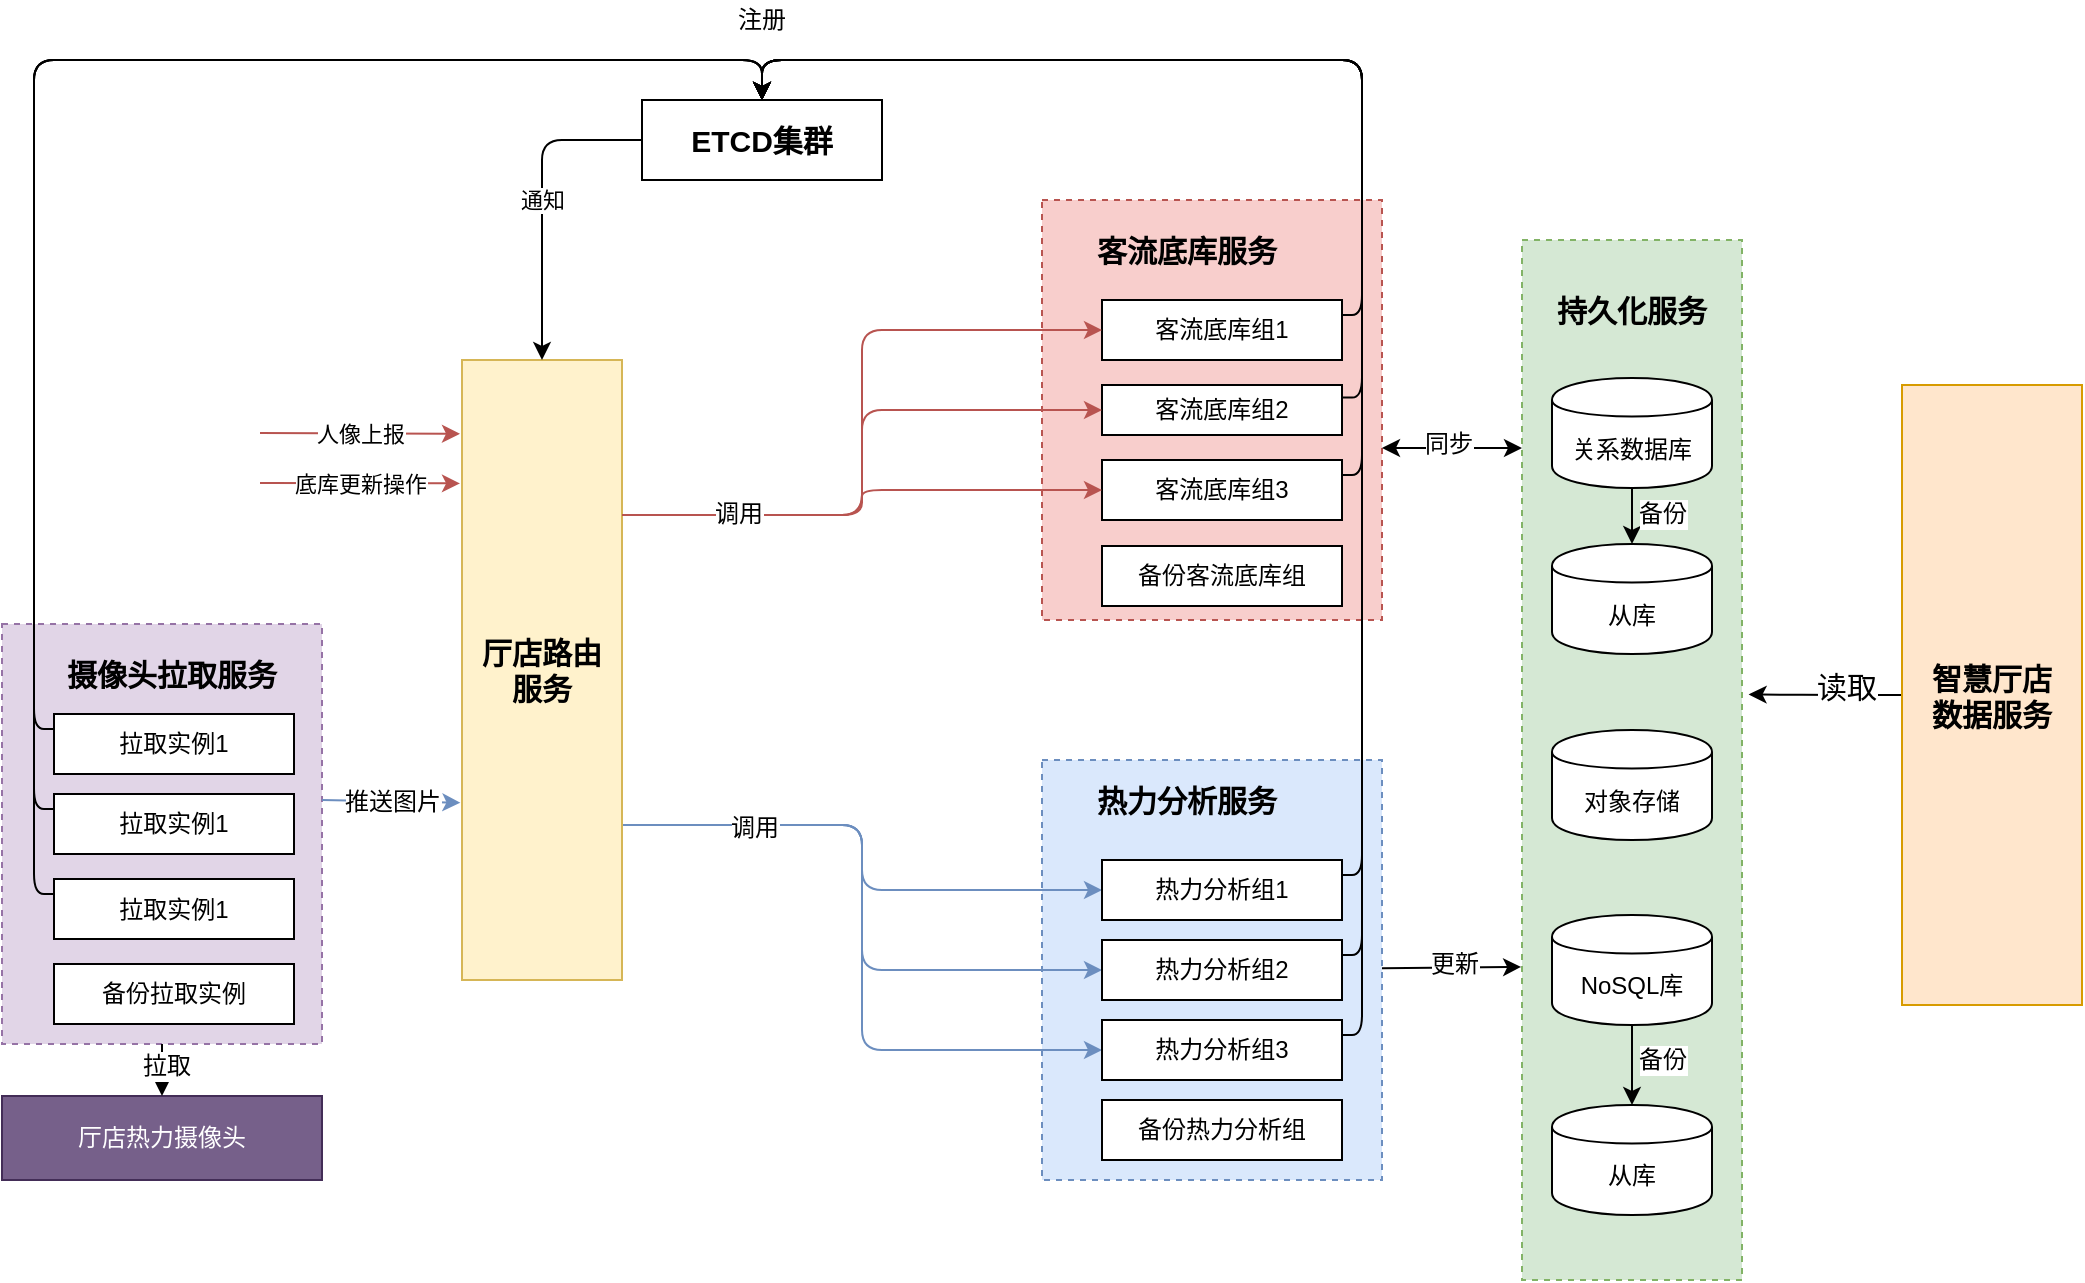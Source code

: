 <mxfile version="12.1.3" type="github" pages="5"><diagram id="8fndqhZSqegml4yE_H9J" name="底库边界图"><mxGraphModel dx="1026" dy="519" grid="1" gridSize="10" guides="1" tooltips="1" connect="1" arrows="1" fold="1" page="1" pageScale="1" pageWidth="1654" pageHeight="2336" math="0" shadow="0"><root><mxCell id="0"/><mxCell id="1" parent="0"/><mxCell id="Fvaz6rEf8G_ZojuwYmKH-1" value="" style="rounded=0;whiteSpace=wrap;html=1;fillColor=#dae8fc;strokeColor=#6c8ebf;dashed=1;" parent="1" vertex="1"><mxGeometry x="660" y="600" width="170" height="210" as="geometry"/></mxCell><mxCell id="Fvaz6rEf8G_ZojuwYmKH-16" value="" style="endArrow=classic;html=1;entryX=0;entryY=0.5;entryDx=0;entryDy=0;exitX=1;exitY=0.75;exitDx=0;exitDy=0;strokeColor=#6c8ebf;jumpStyle=none;rounded=1;edgeStyle=orthogonalEdgeStyle;fillColor=#dae8fc;" parent="1" source="YU8DVI8AZ76NX2v7ur4f-2" target="Fvaz6rEf8G_ZojuwYmKH-2" edge="1"><mxGeometry width="50" height="50" relative="1" as="geometry"><mxPoint x="460" y="487.2" as="sourcePoint"/><mxPoint x="700" y="475.2" as="targetPoint"/></mxGeometry></mxCell><mxCell id="Fvaz6rEf8G_ZojuwYmKH-18" value="" style="endArrow=classic;html=1;entryX=0;entryY=0.5;entryDx=0;entryDy=0;exitX=1;exitY=0.75;exitDx=0;exitDy=0;strokeColor=#6c8ebf;jumpStyle=none;rounded=1;edgeStyle=orthogonalEdgeStyle;fillColor=#dae8fc;" parent="1" source="YU8DVI8AZ76NX2v7ur4f-2" target="Fvaz6rEf8G_ZojuwYmKH-7" edge="1"><mxGeometry width="50" height="50" relative="1" as="geometry"><mxPoint x="460" y="642.4" as="sourcePoint"/><mxPoint x="700" y="675.2" as="targetPoint"/></mxGeometry></mxCell><mxCell id="Fvaz6rEf8G_ZojuwYmKH-20" value="" style="endArrow=classic;html=1;entryX=0;entryY=0.5;entryDx=0;entryDy=0;exitX=1;exitY=0.75;exitDx=0;exitDy=0;strokeColor=#6c8ebf;jumpStyle=none;rounded=1;edgeStyle=orthogonalEdgeStyle;fillColor=#dae8fc;" parent="1" source="YU8DVI8AZ76NX2v7ur4f-2" target="Fvaz6rEf8G_ZojuwYmKH-8" edge="1"><mxGeometry width="50" height="50" relative="1" as="geometry"><mxPoint x="460" y="642.4" as="sourcePoint"/><mxPoint x="700" y="715.2" as="targetPoint"/></mxGeometry></mxCell><mxCell id="Fvaz6rEf8G_ZojuwYmKH-22" value="调用" style="text;html=1;resizable=0;points=[];align=center;verticalAlign=middle;labelBackgroundColor=#ffffff;fontSize=12;" parent="Fvaz6rEf8G_ZojuwYmKH-20" vertex="1" connectable="0"><mxGeometry x="-0.628" y="-1" relative="1" as="geometry"><mxPoint as="offset"/></mxGeometry></mxCell><mxCell id="YU8DVI8AZ76NX2v7ur4f-30" value="" style="rounded=0;whiteSpace=wrap;html=1;dashed=1;fillColor=#f8cecc;strokeColor=#b85450;" parent="1" vertex="1"><mxGeometry x="660" y="320" width="170" height="210" as="geometry"/></mxCell><mxCell id="YU8DVI8AZ76NX2v7ur4f-15" value="" style="rounded=0;whiteSpace=wrap;html=1;fillColor=#d5e8d4;strokeColor=#82b366;dashed=1;" parent="1" vertex="1"><mxGeometry x="900" y="340" width="110" height="520" as="geometry"/></mxCell><mxCell id="YU8DVI8AZ76NX2v7ur4f-1" value="ETCD集群" style="rounded=0;whiteSpace=wrap;html=1;fontSize=15;fontStyle=1" parent="1" vertex="1"><mxGeometry x="460" y="270" width="120" height="40" as="geometry"/></mxCell><mxCell id="YU8DVI8AZ76NX2v7ur4f-2" value="厅店路由&lt;br&gt;服务" style="rounded=0;whiteSpace=wrap;html=1;fillColor=#fff2cc;strokeColor=#d6b656;fontStyle=1;fontSize=15;" parent="1" vertex="1"><mxGeometry x="370" y="400" width="80" height="310" as="geometry"/></mxCell><mxCell id="YU8DVI8AZ76NX2v7ur4f-4" value="通知" style="endArrow=classic;html=1;exitX=0;exitY=0.5;exitDx=0;exitDy=0;entryX=0.5;entryY=0;entryDx=0;entryDy=0;edgeStyle=orthogonalEdgeStyle;elbow=vertical;" parent="1" source="YU8DVI8AZ76NX2v7ur4f-1" target="YU8DVI8AZ76NX2v7ur4f-2" edge="1"><mxGeometry width="50" height="50" relative="1" as="geometry"><mxPoint x="130" y="550" as="sourcePoint"/><mxPoint x="180" y="500" as="targetPoint"/></mxGeometry></mxCell><mxCell id="YU8DVI8AZ76NX2v7ur4f-5" value="客流底库组1" style="rounded=0;whiteSpace=wrap;html=1;align=center;" parent="1" vertex="1"><mxGeometry x="690" y="370" width="120" height="30" as="geometry"/></mxCell><mxCell id="YU8DVI8AZ76NX2v7ur4f-6" value="" style="endArrow=classic;html=1;entryX=0;entryY=0.5;entryDx=0;entryDy=0;exitX=1;exitY=0.25;exitDx=0;exitDy=0;strokeColor=#b85450;jumpStyle=none;rounded=1;edgeStyle=orthogonalEdgeStyle;fillColor=#f8cecc;" parent="1" source="YU8DVI8AZ76NX2v7ur4f-2" target="YU8DVI8AZ76NX2v7ur4f-5" edge="1"><mxGeometry width="50" height="50" relative="1" as="geometry"><mxPoint x="450" y="440" as="sourcePoint"/><mxPoint x="570" y="510" as="targetPoint"/></mxGeometry></mxCell><mxCell id="YU8DVI8AZ76NX2v7ur4f-8" value="客流底库组2" style="rounded=0;whiteSpace=wrap;html=1;align=center;" parent="1" vertex="1"><mxGeometry x="690" y="412.5" width="120" height="25" as="geometry"/></mxCell><mxCell id="YU8DVI8AZ76NX2v7ur4f-9" value="客流底库组3" style="rounded=0;whiteSpace=wrap;html=1;align=center;" parent="1" vertex="1"><mxGeometry x="690" y="450" width="120" height="30" as="geometry"/></mxCell><mxCell id="YU8DVI8AZ76NX2v7ur4f-13" value="关系数据库" style="shape=cylinder;whiteSpace=wrap;html=1;boundedLbl=1;backgroundOutline=1;" parent="1" vertex="1"><mxGeometry x="915" y="409" width="80" height="55" as="geometry"/></mxCell><mxCell id="YU8DVI8AZ76NX2v7ur4f-16" value="从库" style="shape=cylinder;whiteSpace=wrap;html=1;boundedLbl=1;backgroundOutline=1;" parent="1" vertex="1"><mxGeometry x="915" y="492" width="80" height="55" as="geometry"/></mxCell><mxCell id="YU8DVI8AZ76NX2v7ur4f-17" value="持久化服务" style="text;html=1;strokeColor=none;fillColor=none;align=center;verticalAlign=middle;whiteSpace=wrap;rounded=0;fontStyle=1;fontSize=15;" parent="1" vertex="1"><mxGeometry x="915" y="365" width="80" height="20" as="geometry"/></mxCell><mxCell id="YU8DVI8AZ76NX2v7ur4f-18" value="" style="endArrow=classic;html=1;exitX=0.5;exitY=1;exitDx=0;exitDy=0;" parent="1" source="YU8DVI8AZ76NX2v7ur4f-13" target="YU8DVI8AZ76NX2v7ur4f-16" edge="1"><mxGeometry width="50" height="50" relative="1" as="geometry"><mxPoint x="960" y="502" as="sourcePoint"/><mxPoint x="540" y="532" as="targetPoint"/></mxGeometry></mxCell><mxCell id="YU8DVI8AZ76NX2v7ur4f-19" value="备份" style="text;html=1;resizable=0;points=[];align=center;verticalAlign=middle;labelBackgroundColor=#ffffff;fontSize=12;" parent="YU8DVI8AZ76NX2v7ur4f-18" vertex="1" connectable="0"><mxGeometry x="-0.214" y="5" relative="1" as="geometry"><mxPoint x="10" y="2" as="offset"/></mxGeometry></mxCell><mxCell id="YU8DVI8AZ76NX2v7ur4f-21" value="" style="endArrow=classic;startArrow=classic;html=1;fontSize=12;" parent="1" edge="1"><mxGeometry width="50" height="50" relative="1" as="geometry"><mxPoint x="830" y="444" as="sourcePoint"/><mxPoint x="900" y="444" as="targetPoint"/></mxGeometry></mxCell><mxCell id="YU8DVI8AZ76NX2v7ur4f-25" value="同步" style="text;html=1;resizable=0;points=[];align=center;verticalAlign=middle;labelBackgroundColor=#ffffff;fontSize=12;" parent="1" vertex="1" connectable="0"><mxGeometry x="853" y="440" as="geometry"><mxPoint x="10" y="2" as="offset"/></mxGeometry></mxCell><mxCell id="YU8DVI8AZ76NX2v7ur4f-26" value="" style="endArrow=classic;html=1;entryX=0;entryY=0.5;entryDx=0;entryDy=0;exitX=1;exitY=0.25;exitDx=0;exitDy=0;strokeColor=#b85450;jumpStyle=none;rounded=1;edgeStyle=orthogonalEdgeStyle;fillColor=#f8cecc;" parent="1" source="YU8DVI8AZ76NX2v7ur4f-2" target="YU8DVI8AZ76NX2v7ur4f-8" edge="1"><mxGeometry width="50" height="50" relative="1" as="geometry"><mxPoint x="450" y="440" as="sourcePoint"/><mxPoint x="700" y="400" as="targetPoint"/></mxGeometry></mxCell><mxCell id="YU8DVI8AZ76NX2v7ur4f-27" value="" style="endArrow=classic;html=1;entryX=0;entryY=0.5;entryDx=0;entryDy=0;exitX=1;exitY=0.25;exitDx=0;exitDy=0;strokeColor=#b85450;jumpStyle=none;rounded=1;edgeStyle=orthogonalEdgeStyle;fillColor=#f8cecc;" parent="1" source="YU8DVI8AZ76NX2v7ur4f-2" target="YU8DVI8AZ76NX2v7ur4f-9" edge="1"><mxGeometry width="50" height="50" relative="1" as="geometry"><mxPoint x="450" y="440" as="sourcePoint"/><mxPoint x="700" y="455" as="targetPoint"/></mxGeometry></mxCell><mxCell id="YU8DVI8AZ76NX2v7ur4f-29" value="调用" style="text;html=1;resizable=0;points=[];align=center;verticalAlign=middle;labelBackgroundColor=#ffffff;fontSize=12;" parent="YU8DVI8AZ76NX2v7ur4f-27" vertex="1" connectable="0"><mxGeometry x="-0.539" y="-2" relative="1" as="geometry"><mxPoint y="-3" as="offset"/></mxGeometry></mxCell><mxCell id="YU8DVI8AZ76NX2v7ur4f-28" value="人像上报" style="endArrow=classic;html=1;entryX=0;entryY=0.25;entryDx=0;entryDy=0;fillColor=#f8cecc;strokeColor=#b85450;" parent="1" edge="1"><mxGeometry width="50" height="50" relative="1" as="geometry"><mxPoint x="269" y="436.5" as="sourcePoint"/><mxPoint x="369" y="436.9" as="targetPoint"/></mxGeometry></mxCell><mxCell id="YU8DVI8AZ76NX2v7ur4f-31" value="客流底库服务" style="text;html=1;strokeColor=none;fillColor=none;align=center;verticalAlign=middle;whiteSpace=wrap;rounded=0;fontStyle=1;fontSize=15;" parent="1" vertex="1"><mxGeometry x="680" y="335" width="105" height="20" as="geometry"/></mxCell><mxCell id="YU8DVI8AZ76NX2v7ur4f-33" value="备份客流底库组" style="rounded=0;whiteSpace=wrap;html=1;align=center;" parent="1" vertex="1"><mxGeometry x="690" y="493" width="120" height="30" as="geometry"/></mxCell><mxCell id="YU8DVI8AZ76NX2v7ur4f-34" value="底库更新操作" style="endArrow=classic;html=1;entryX=0;entryY=0.75;entryDx=0;entryDy=0;fillColor=#f8cecc;strokeColor=#b85450;" parent="1" edge="1"><mxGeometry width="50" height="50" relative="1" as="geometry"><mxPoint x="269" y="461.5" as="sourcePoint"/><mxPoint x="369" y="461.7" as="targetPoint"/></mxGeometry></mxCell><mxCell id="Fvaz6rEf8G_ZojuwYmKH-2" value="热力分析组1" style="rounded=0;whiteSpace=wrap;html=1;align=center;" parent="1" vertex="1"><mxGeometry x="690" y="650" width="120" height="30" as="geometry"/></mxCell><mxCell id="Fvaz6rEf8G_ZojuwYmKH-3" value="热力分析服务" style="text;html=1;strokeColor=none;fillColor=none;align=center;verticalAlign=middle;whiteSpace=wrap;rounded=0;fontStyle=1;fontSize=15;" parent="1" vertex="1"><mxGeometry x="680" y="610" width="105" height="20" as="geometry"/></mxCell><mxCell id="Fvaz6rEf8G_ZojuwYmKH-5" value="" style="endArrow=classic;html=1;strokeColor=#000000;fontSize=12;entryX=-0.004;entryY=0.699;entryDx=0;entryDy=0;entryPerimeter=0;" parent="1" source="Fvaz6rEf8G_ZojuwYmKH-1" target="YU8DVI8AZ76NX2v7ur4f-15" edge="1"><mxGeometry width="50" height="50" relative="1" as="geometry"><mxPoint x="820" y="780" as="sourcePoint"/><mxPoint x="890.711" y="730" as="targetPoint"/></mxGeometry></mxCell><mxCell id="Fvaz6rEf8G_ZojuwYmKH-6" value="更新" style="text;html=1;resizable=0;points=[];align=center;verticalAlign=middle;labelBackgroundColor=#ffffff;fontSize=12;" parent="Fvaz6rEf8G_ZojuwYmKH-5" vertex="1" connectable="0"><mxGeometry x="-0.194" y="2" relative="1" as="geometry"><mxPoint x="8" as="offset"/></mxGeometry></mxCell><mxCell id="Fvaz6rEf8G_ZojuwYmKH-7" value="热力分析组2" style="rounded=0;whiteSpace=wrap;html=1;align=center;" parent="1" vertex="1"><mxGeometry x="690" y="690" width="120" height="30" as="geometry"/></mxCell><mxCell id="Fvaz6rEf8G_ZojuwYmKH-8" value="热力分析组3" style="rounded=0;whiteSpace=wrap;html=1;align=center;" parent="1" vertex="1"><mxGeometry x="690" y="730" width="120" height="30" as="geometry"/></mxCell><mxCell id="Fvaz6rEf8G_ZojuwYmKH-9" value="备份热力分析组" style="rounded=0;whiteSpace=wrap;html=1;align=center;" parent="1" vertex="1"><mxGeometry x="690" y="770" width="120" height="30" as="geometry"/></mxCell><mxCell id="Fvaz6rEf8G_ZojuwYmKH-10" value="对象存储" style="shape=cylinder;whiteSpace=wrap;html=1;boundedLbl=1;backgroundOutline=1;" parent="1" vertex="1"><mxGeometry x="915" y="585" width="80" height="55" as="geometry"/></mxCell><mxCell id="Fvaz6rEf8G_ZojuwYmKH-11" value="NoSQL库" style="shape=cylinder;whiteSpace=wrap;html=1;boundedLbl=1;backgroundOutline=1;" parent="1" vertex="1"><mxGeometry x="915" y="677.5" width="80" height="55" as="geometry"/></mxCell><mxCell id="Fvaz6rEf8G_ZojuwYmKH-13" value="从库" style="shape=cylinder;whiteSpace=wrap;html=1;boundedLbl=1;backgroundOutline=1;" parent="1" vertex="1"><mxGeometry x="915" y="772.5" width="80" height="55" as="geometry"/></mxCell><mxCell id="Fvaz6rEf8G_ZojuwYmKH-14" value="" style="endArrow=classic;html=1;exitX=0.5;exitY=1;exitDx=0;exitDy=0;" parent="1" source="Fvaz6rEf8G_ZojuwYmKH-11" target="Fvaz6rEf8G_ZojuwYmKH-13" edge="1"><mxGeometry width="50" height="50" relative="1" as="geometry"><mxPoint x="954.8" y="744.9" as="sourcePoint"/><mxPoint x="540" y="812.5" as="targetPoint"/></mxGeometry></mxCell><mxCell id="Fvaz6rEf8G_ZojuwYmKH-15" value="备份" style="text;html=1;resizable=0;points=[];align=center;verticalAlign=middle;labelBackgroundColor=#ffffff;fontSize=12;" parent="Fvaz6rEf8G_ZojuwYmKH-14" vertex="1" connectable="0"><mxGeometry x="-0.214" y="5" relative="1" as="geometry"><mxPoint x="10" y="2" as="offset"/></mxGeometry></mxCell><mxCell id="Fvaz6rEf8G_ZojuwYmKH-25" value="" style="endArrow=classic;html=1;strokeColor=#000000;fontSize=12;entryX=0.5;entryY=0;entryDx=0;entryDy=0;exitX=1;exitY=0.25;exitDx=0;exitDy=0;edgeStyle=orthogonalEdgeStyle;" parent="1" source="Fvaz6rEf8G_ZojuwYmKH-2" target="YU8DVI8AZ76NX2v7ur4f-1" edge="1"><mxGeometry width="50" height="50" relative="1" as="geometry"><mxPoint x="800" y="648" as="sourcePoint"/><mxPoint x="490" y="890" as="targetPoint"/><Array as="points"><mxPoint x="820" y="657"/><mxPoint x="820" y="250"/><mxPoint x="520" y="250"/></Array></mxGeometry></mxCell><mxCell id="Fvaz6rEf8G_ZojuwYmKH-26" value="" style="endArrow=classic;html=1;strokeColor=#000000;fontSize=12;exitX=1;exitY=0.25;exitDx=0;exitDy=0;entryX=0.5;entryY=0;entryDx=0;entryDy=0;edgeStyle=orthogonalEdgeStyle;" parent="1" source="Fvaz6rEf8G_ZojuwYmKH-7" target="YU8DVI8AZ76NX2v7ur4f-1" edge="1"><mxGeometry width="50" height="50" relative="1" as="geometry"><mxPoint x="850" y="810" as="sourcePoint"/><mxPoint x="900" y="760" as="targetPoint"/><Array as="points"><mxPoint x="820" y="697"/><mxPoint x="820" y="250"/><mxPoint x="520" y="250"/></Array></mxGeometry></mxCell><mxCell id="Fvaz6rEf8G_ZojuwYmKH-27" value="" style="endArrow=classic;html=1;strokeColor=#000000;fontSize=12;exitX=1;exitY=0.25;exitDx=0;exitDy=0;edgeStyle=orthogonalEdgeStyle;entryX=0.5;entryY=0;entryDx=0;entryDy=0;" parent="1" source="Fvaz6rEf8G_ZojuwYmKH-8" target="YU8DVI8AZ76NX2v7ur4f-1" edge="1"><mxGeometry width="50" height="50" relative="1" as="geometry"><mxPoint x="590" y="850" as="sourcePoint"/><mxPoint x="580" y="290" as="targetPoint"/><Array as="points"><mxPoint x="820" y="737"/><mxPoint x="820" y="250"/><mxPoint x="520" y="250"/></Array></mxGeometry></mxCell><mxCell id="Fvaz6rEf8G_ZojuwYmKH-29" value="" style="endArrow=classic;html=1;strokeColor=#000000;fontSize=12;exitX=1;exitY=0.25;exitDx=0;exitDy=0;edgeStyle=orthogonalEdgeStyle;entryX=0.5;entryY=0;entryDx=0;entryDy=0;" parent="1" source="YU8DVI8AZ76NX2v7ur4f-5" target="YU8DVI8AZ76NX2v7ur4f-1" edge="1"><mxGeometry width="50" height="50" relative="1" as="geometry"><mxPoint x="460" y="820" as="sourcePoint"/><mxPoint x="580" y="290" as="targetPoint"/><Array as="points"><mxPoint x="820" y="377"/><mxPoint x="820" y="250"/><mxPoint x="520" y="250"/></Array></mxGeometry></mxCell><mxCell id="Fvaz6rEf8G_ZojuwYmKH-30" value="" style="endArrow=classic;html=1;strokeColor=#000000;fontSize=12;exitX=1;exitY=0.25;exitDx=0;exitDy=0;entryX=0.5;entryY=0;entryDx=0;entryDy=0;edgeStyle=orthogonalEdgeStyle;" parent="1" source="YU8DVI8AZ76NX2v7ur4f-8" target="YU8DVI8AZ76NX2v7ur4f-1" edge="1"><mxGeometry width="50" height="50" relative="1" as="geometry"><mxPoint x="600" y="580" as="sourcePoint"/><mxPoint x="650" y="530" as="targetPoint"/><Array as="points"><mxPoint x="820" y="419"/><mxPoint x="820" y="250"/><mxPoint x="520" y="250"/></Array></mxGeometry></mxCell><mxCell id="Fvaz6rEf8G_ZojuwYmKH-31" value="" style="endArrow=classic;html=1;strokeColor=#000000;fontSize=12;exitX=1;exitY=0.25;exitDx=0;exitDy=0;edgeStyle=orthogonalEdgeStyle;entryX=0.5;entryY=0;entryDx=0;entryDy=0;" parent="1" source="YU8DVI8AZ76NX2v7ur4f-9" target="YU8DVI8AZ76NX2v7ur4f-1" edge="1"><mxGeometry width="50" height="50" relative="1" as="geometry"><mxPoint x="590" y="600" as="sourcePoint"/><mxPoint x="580" y="290" as="targetPoint"/><Array as="points"><mxPoint x="820" y="457"/><mxPoint x="820" y="250"/><mxPoint x="520" y="250"/></Array></mxGeometry></mxCell><mxCell id="Fvaz6rEf8G_ZojuwYmKH-33" style="edgeStyle=orthogonalEdgeStyle;rounded=1;jumpStyle=none;orthogonalLoop=1;jettySize=auto;html=1;entryX=1.03;entryY=0.437;entryDx=0;entryDy=0;entryPerimeter=0;strokeColor=#000000;fontSize=15;" parent="1" source="Fvaz6rEf8G_ZojuwYmKH-32" target="YU8DVI8AZ76NX2v7ur4f-15" edge="1"><mxGeometry relative="1" as="geometry"/></mxCell><mxCell id="Fvaz6rEf8G_ZojuwYmKH-34" value="读取" style="text;html=1;resizable=0;points=[];align=center;verticalAlign=middle;labelBackgroundColor=#ffffff;fontSize=15;" parent="Fvaz6rEf8G_ZojuwYmKH-33" vertex="1" connectable="0"><mxGeometry x="0.026" y="-12" relative="1" as="geometry"><mxPoint x="11" y="7" as="offset"/></mxGeometry></mxCell><mxCell id="Fvaz6rEf8G_ZojuwYmKH-32" value="智慧厅店&lt;br style=&quot;font-size: 15px;&quot;&gt;数据服务" style="rounded=0;whiteSpace=wrap;html=1;fillColor=#ffe6cc;strokeColor=#d79b00;fontSize=15;fontStyle=1" parent="1" vertex="1"><mxGeometry x="1090" y="412.5" width="90" height="310" as="geometry"/></mxCell><mxCell id="Fvaz6rEf8G_ZojuwYmKH-35" value="" style="rounded=0;whiteSpace=wrap;html=1;fillColor=#e1d5e7;strokeColor=#9673a6;dashed=1;" parent="1" vertex="1"><mxGeometry x="140" y="532" width="160" height="210" as="geometry"/></mxCell><mxCell id="Fvaz6rEf8G_ZojuwYmKH-36" value="摄像头拉取服务" style="text;html=1;strokeColor=none;fillColor=none;align=center;verticalAlign=middle;whiteSpace=wrap;rounded=0;fontStyle=1;fontSize=15;" parent="1" vertex="1"><mxGeometry x="166" y="547" width="118" height="20" as="geometry"/></mxCell><mxCell id="Fvaz6rEf8G_ZojuwYmKH-37" value="拉取实例1" style="rounded=0;whiteSpace=wrap;html=1;align=center;" parent="1" vertex="1"><mxGeometry x="166" y="577" width="120" height="30" as="geometry"/></mxCell><mxCell id="Fvaz6rEf8G_ZojuwYmKH-38" value="拉取实例1" style="rounded=0;whiteSpace=wrap;html=1;align=center;" parent="1" vertex="1"><mxGeometry x="166" y="617" width="120" height="30" as="geometry"/></mxCell><mxCell id="Fvaz6rEf8G_ZojuwYmKH-39" value="拉取实例1" style="rounded=0;whiteSpace=wrap;html=1;align=center;" parent="1" vertex="1"><mxGeometry x="166" y="659.5" width="120" height="30" as="geometry"/></mxCell><mxCell id="Fvaz6rEf8G_ZojuwYmKH-40" value="备份拉取实例" style="rounded=0;whiteSpace=wrap;html=1;align=center;" parent="1" vertex="1"><mxGeometry x="166" y="702" width="120" height="30" as="geometry"/></mxCell><mxCell id="Fvaz6rEf8G_ZojuwYmKH-41" value="" style="endArrow=classic;html=1;strokeColor=#000000;fontSize=15;exitX=0;exitY=0.25;exitDx=0;exitDy=0;entryX=0.5;entryY=0;entryDx=0;entryDy=0;edgeStyle=orthogonalEdgeStyle;" parent="1" source="Fvaz6rEf8G_ZojuwYmKH-37" target="YU8DVI8AZ76NX2v7ur4f-1" edge="1"><mxGeometry width="50" height="50" relative="1" as="geometry"><mxPoint x="80" y="760" as="sourcePoint"/><mxPoint x="130" y="710" as="targetPoint"/><Array as="points"><mxPoint x="156" y="584"/><mxPoint x="156" y="250"/><mxPoint x="520" y="250"/></Array></mxGeometry></mxCell><mxCell id="Fvaz6rEf8G_ZojuwYmKH-42" value="" style="endArrow=classic;html=1;strokeColor=#000000;fontSize=15;exitX=0;exitY=0.25;exitDx=0;exitDy=0;entryX=0.5;entryY=0;entryDx=0;entryDy=0;edgeStyle=orthogonalEdgeStyle;" parent="1" source="Fvaz6rEf8G_ZojuwYmKH-38" target="YU8DVI8AZ76NX2v7ur4f-1" edge="1"><mxGeometry width="50" height="50" relative="1" as="geometry"><mxPoint x="20" y="860" as="sourcePoint"/><mxPoint x="70" y="810" as="targetPoint"/><Array as="points"><mxPoint x="156" y="624"/><mxPoint x="156" y="250"/><mxPoint x="520" y="250"/></Array></mxGeometry></mxCell><mxCell id="Fvaz6rEf8G_ZojuwYmKH-43" value="" style="endArrow=classic;html=1;strokeColor=#000000;fontSize=15;entryX=0.5;entryY=0;entryDx=0;entryDy=0;edgeStyle=orthogonalEdgeStyle;exitX=0;exitY=0.25;exitDx=0;exitDy=0;" parent="1" source="Fvaz6rEf8G_ZojuwYmKH-39" target="YU8DVI8AZ76NX2v7ur4f-1" edge="1"><mxGeometry width="50" height="50" relative="1" as="geometry"><mxPoint x="190" y="790" as="sourcePoint"/><mxPoint x="530.4" y="280" as="targetPoint"/><Array as="points"><mxPoint x="156" y="667"/><mxPoint x="156" y="250"/><mxPoint x="520" y="250"/></Array></mxGeometry></mxCell><mxCell id="Fvaz6rEf8G_ZojuwYmKH-45" value="注册" style="text;html=1;strokeColor=none;fillColor=none;align=center;verticalAlign=middle;whiteSpace=wrap;rounded=0;" parent="1" vertex="1"><mxGeometry x="485" y="220" width="70" height="20" as="geometry"/></mxCell><mxCell id="Fvaz6rEf8G_ZojuwYmKH-48" value="" style="endArrow=classic;html=1;strokeColor=#6c8ebf;fontSize=15;entryX=-0.01;entryY=0.714;entryDx=0;entryDy=0;entryPerimeter=0;fillColor=#dae8fc;" parent="1" target="YU8DVI8AZ76NX2v7ur4f-2" edge="1"><mxGeometry width="50" height="50" relative="1" as="geometry"><mxPoint x="300" y="620" as="sourcePoint"/><mxPoint x="400" y="750" as="targetPoint"/></mxGeometry></mxCell><mxCell id="Fvaz6rEf8G_ZojuwYmKH-49" value="推送图片" style="text;html=1;resizable=0;points=[];align=center;verticalAlign=middle;labelBackgroundColor=#ffffff;fontSize=12;" parent="Fvaz6rEf8G_ZojuwYmKH-48" vertex="1" connectable="0"><mxGeometry x="0.027" relative="1" as="geometry"><mxPoint x="-1" as="offset"/></mxGeometry></mxCell><mxCell id="Fvaz6rEf8G_ZojuwYmKH-50" value="厅店热力摄像头" style="rounded=0;whiteSpace=wrap;html=1;fontSize=12;align=center;fillColor=#76608a;strokeColor=#432D57;fontColor=#ffffff;" parent="1" vertex="1"><mxGeometry x="140" y="768" width="160" height="42" as="geometry"/></mxCell><mxCell id="Fvaz6rEf8G_ZojuwYmKH-51" value="" style="endArrow=classic;html=1;strokeColor=#000000;fontSize=12;exitX=0.5;exitY=1;exitDx=0;exitDy=0;entryX=0.5;entryY=0;entryDx=0;entryDy=0;" parent="1" source="Fvaz6rEf8G_ZojuwYmKH-35" target="Fvaz6rEf8G_ZojuwYmKH-50" edge="1"><mxGeometry width="50" height="50" relative="1" as="geometry"><mxPoint x="180" y="870" as="sourcePoint"/><mxPoint x="230" y="820" as="targetPoint"/></mxGeometry></mxCell><mxCell id="Fvaz6rEf8G_ZojuwYmKH-52" value="拉取" style="text;html=1;resizable=0;points=[];align=center;verticalAlign=middle;labelBackgroundColor=#ffffff;fontSize=12;" parent="Fvaz6rEf8G_ZojuwYmKH-51" vertex="1" connectable="0"><mxGeometry x="-0.151" y="2" relative="1" as="geometry"><mxPoint as="offset"/></mxGeometry></mxCell></root></mxGraphModel></diagram><diagram id="3PZGW4G_fTFIeNlY5Qjh" name="整体架构图"><mxGraphModel dx="1026" dy="519" grid="1" gridSize="10" guides="1" tooltips="1" connect="1" arrows="1" fold="1" page="1" pageScale="1" pageWidth="1654" pageHeight="2336" math="0" shadow="0"><root><mxCell id="uZZxu8XSzlyeB0JgHbcd-0"/><mxCell id="uZZxu8XSzlyeB0JgHbcd-1" parent="uZZxu8XSzlyeB0JgHbcd-0"/><mxCell id="9UCCgcEU1wezaZdFntAG-0" value="" style="rounded=0;whiteSpace=wrap;html=1;fillColor=#d5e8d4;strokeColor=#82b366;" parent="uZZxu8XSzlyeB0JgHbcd-1" vertex="1"><mxGeometry x="1100" y="201" width="140" height="140" as="geometry"/></mxCell><mxCell id="7CPFwQkGFYepdObKloO1-2" value="" style="group;fillColor=#fa6800;strokeColor=#C73500;fontColor=#ffffff;" parent="uZZxu8XSzlyeB0JgHbcd-1" vertex="1" connectable="0"><mxGeometry x="547" y="420" width="373" height="60" as="geometry"/></mxCell><mxCell id="gLpsqulSstgnIw4fdys8-12" value="" style="group" parent="uZZxu8XSzlyeB0JgHbcd-1" vertex="1" connectable="0"><mxGeometry x="548" y="190" width="372" height="70" as="geometry"/></mxCell><mxCell id="gLpsqulSstgnIw4fdys8-13" value="" style="rounded=0;whiteSpace=wrap;html=1;fillColor=#dae8fc;strokeColor=#6c8ebf;" parent="gLpsqulSstgnIw4fdys8-12" vertex="1"><mxGeometry width="372" height="70" as="geometry"/></mxCell><mxCell id="gLpsqulSstgnIw4fdys8-14" value="厅店/摄像头管理模块" style="text;html=1;strokeColor=none;fillColor=none;align=center;verticalAlign=middle;whiteSpace=wrap;rounded=0;fontStyle=1;fontSize=15;" parent="gLpsqulSstgnIw4fdys8-12" vertex="1"><mxGeometry x="46.5" y="12" width="279" height="8" as="geometry"/></mxCell><mxCell id="gLpsqulSstgnIw4fdys8-109" value="" style="group;fillColor=#a20025;strokeColor=#6F0000;fontColor=#ffffff;fontSize=15;fontStyle=1" parent="gLpsqulSstgnIw4fdys8-12" vertex="1" connectable="0"><mxGeometry x="40" y="35" width="110" height="30" as="geometry"/></mxCell><mxCell id="gLpsqulSstgnIw4fdys8-110" value="厅店管理服务" style="rounded=0;whiteSpace=wrap;html=1;fillColor=#a20025;strokeColor=#6F0000;fontColor=#ffffff;fontSize=15;fontStyle=1" parent="gLpsqulSstgnIw4fdys8-109" vertex="1"><mxGeometry width="110" height="30.0" as="geometry"/></mxCell><mxCell id="gLpsqulSstgnIw4fdys8-112" value="" style="group;fillColor=#a20025;strokeColor=#6F0000;fontColor=#ffffff;fontSize=15;fontStyle=1" parent="gLpsqulSstgnIw4fdys8-12" vertex="1" connectable="0"><mxGeometry x="210" y="35" width="130" height="30" as="geometry"/></mxCell><mxCell id="gLpsqulSstgnIw4fdys8-113" value="摄像头管理服务" style="rounded=0;whiteSpace=wrap;html=1;fillColor=#a20025;strokeColor=#6F0000;fontColor=#ffffff;fontSize=15;fontStyle=1" parent="gLpsqulSstgnIw4fdys8-112" vertex="1"><mxGeometry width="130" height="30.0" as="geometry"/></mxCell><mxCell id="gLpsqulSstgnIw4fdys8-18" value="" style="group;strokeColor=#000000;" parent="uZZxu8XSzlyeB0JgHbcd-1" vertex="1" connectable="0"><mxGeometry x="1100" y="350" width="140" height="310" as="geometry"/></mxCell><mxCell id="gLpsqulSstgnIw4fdys8-19" value="" style="rounded=0;whiteSpace=wrap;html=1;fillColor=#f8cecc;strokeColor=none;" parent="gLpsqulSstgnIw4fdys8-18" vertex="1"><mxGeometry width="140" height="310.0" as="geometry"/></mxCell><mxCell id="gLpsqulSstgnIw4fdys8-20" value="数据中心模块" style="text;html=1;strokeColor=none;fillColor=none;align=center;verticalAlign=middle;whiteSpace=wrap;rounded=0;fontStyle=1;fontSize=15;" parent="gLpsqulSstgnIw4fdys8-18" vertex="1"><mxGeometry x="17.5" y="268.5" width="105" height="41.333" as="geometry"/></mxCell><mxCell id="gLpsqulSstgnIw4fdys8-70" value="" style="group;fillColor=#a20025;strokeColor=#6F0000;fontColor=#ffffff;" parent="gLpsqulSstgnIw4fdys8-18" vertex="1" connectable="0"><mxGeometry x="18" y="47.5" width="46" height="215" as="geometry"/></mxCell><mxCell id="gLpsqulSstgnIw4fdys8-71" value="" style="rounded=0;whiteSpace=wrap;html=1;fillColor=#a20025;strokeColor=#6F0000;fontColor=#ffffff;" parent="gLpsqulSstgnIw4fdys8-70" vertex="1"><mxGeometry width="46" height="215.0" as="geometry"/></mxCell><mxCell id="gLpsqulSstgnIw4fdys8-72" value="同步服务&lt;br&gt;" style="text;html=1;strokeColor=none;fillColor=#a20025;align=center;verticalAlign=middle;whiteSpace=wrap;rounded=0;fontStyle=1;fontSize=15;fontColor=#ffffff;" parent="gLpsqulSstgnIw4fdys8-70" vertex="1"><mxGeometry x="5.75" y="99.821" width="34.5" height="28.667" as="geometry"/></mxCell><mxCell id="gLpsqulSstgnIw4fdys8-73" value="" style="group;fillColor=#a20025;strokeColor=#6F0000;fontColor=#ffffff;" parent="gLpsqulSstgnIw4fdys8-18" vertex="1" connectable="0"><mxGeometry x="80" y="48" width="46" height="142" as="geometry"/></mxCell><mxCell id="gLpsqulSstgnIw4fdys8-74" value="" style="rounded=0;whiteSpace=wrap;html=1;fillColor=#a20025;strokeColor=#6F0000;fontColor=#ffffff;" parent="gLpsqulSstgnIw4fdys8-73" vertex="1"><mxGeometry width="46" height="142.0" as="geometry"/></mxCell><mxCell id="gLpsqulSstgnIw4fdys8-75" value="分析服务&lt;br&gt;" style="text;html=1;strokeColor=none;fillColor=#a20025;align=center;verticalAlign=middle;whiteSpace=wrap;rounded=0;fontStyle=1;fontSize=15;fontColor=#ffffff;" parent="gLpsqulSstgnIw4fdys8-73" vertex="1"><mxGeometry x="5.75" y="65.929" width="34.5" height="18.933" as="geometry"/></mxCell><mxCell id="gLpsqulSstgnIw4fdys8-49" style="edgeStyle=orthogonalEdgeStyle;rounded=1;jumpStyle=none;orthogonalLoop=1;jettySize=auto;html=1;exitX=0;exitY=0.5;exitDx=0;exitDy=0;strokeColor=#000000;fontSize=12;entryX=1;entryY=0.068;entryDx=0;entryDy=0;entryPerimeter=0;" parent="uZZxu8XSzlyeB0JgHbcd-1" source="gLpsqulSstgnIw4fdys8-13" target="9FoJmUiCLUcRqv8Z29Ne-0" edge="1"><mxGeometry relative="1" as="geometry"><mxPoint x="494" y="218" as="targetPoint"/></mxGeometry></mxCell><mxCell id="gLpsqulSstgnIw4fdys8-50" value="注册" style="text;html=1;resizable=0;points=[];align=center;verticalAlign=middle;labelBackgroundColor=#ffffff;fontSize=12;" parent="gLpsqulSstgnIw4fdys8-49" vertex="1" connectable="0"><mxGeometry x="-0.283" y="1" relative="1" as="geometry"><mxPoint x="1" y="-4" as="offset"/></mxGeometry></mxCell><mxCell id="gLpsqulSstgnIw4fdys8-53" style="edgeStyle=orthogonalEdgeStyle;rounded=1;jumpStyle=none;orthogonalLoop=1;jettySize=auto;html=1;exitX=0;exitY=0.5;exitDx=0;exitDy=0;entryX=1.025;entryY=0.309;entryDx=0;entryDy=0;strokeColor=#000000;fontSize=12;entryPerimeter=0;" parent="uZZxu8XSzlyeB0JgHbcd-1" edge="1"><mxGeometry relative="1" as="geometry"><mxPoint x="547" y="349" as="sourcePoint"/><mxPoint x="496" y="349" as="targetPoint"/></mxGeometry></mxCell><mxCell id="gLpsqulSstgnIw4fdys8-54" value="注册" style="text;html=1;resizable=0;points=[];align=center;verticalAlign=middle;labelBackgroundColor=#ffffff;fontSize=12;" parent="gLpsqulSstgnIw4fdys8-53" vertex="1" connectable="0"><mxGeometry x="0.429" y="-4" relative="1" as="geometry"><mxPoint x="15" as="offset"/></mxGeometry></mxCell><mxCell id="gLpsqulSstgnIw4fdys8-10" value="" style="rounded=0;whiteSpace=wrap;html=1;fillColor=#ffe6cc;strokeColor=#d79b00;" parent="uZZxu8XSzlyeB0JgHbcd-1" vertex="1"><mxGeometry x="547" y="500" width="373" height="132" as="geometry"/></mxCell><mxCell id="gLpsqulSstgnIw4fdys8-11" value="热力分析模块" style="text;html=1;strokeColor=none;fillColor=none;align=center;verticalAlign=middle;whiteSpace=wrap;rounded=0;fontStyle=1;fontSize=15;" parent="uZZxu8XSzlyeB0JgHbcd-1" vertex="1"><mxGeometry x="593.625" y="504.2" width="279.75" height="17.6" as="geometry"/></mxCell><mxCell id="gLpsqulSstgnIw4fdys8-56" value="" style="group;fillColor=#a20025;strokeColor=#6F0000;fontColor=#ffffff;" parent="uZZxu8XSzlyeB0JgHbcd-1" vertex="1" connectable="0"><mxGeometry x="591.43" y="548.5" width="96.169" height="70" as="geometry"/></mxCell><mxCell id="gLpsqulSstgnIw4fdys8-57" value="" style="rounded=0;whiteSpace=wrap;html=1;fillColor=#a20025;strokeColor=#6F0000;fontColor=#ffffff;" parent="gLpsqulSstgnIw4fdys8-56" vertex="1"><mxGeometry width="96.169" height="70.0" as="geometry"/></mxCell><mxCell id="gLpsqulSstgnIw4fdys8-58" value="拉流服务&lt;br&gt;" style="text;html=1;strokeColor=none;fillColor=#a20025;align=center;verticalAlign=middle;whiteSpace=wrap;rounded=0;fontStyle=1;fontSize=15;fontColor=#ffffff;" parent="gLpsqulSstgnIw4fdys8-56" vertex="1"><mxGeometry x="12.021" y="32.5" width="72.127" height="9.333" as="geometry"/></mxCell><mxCell id="gLpsqulSstgnIw4fdys8-59" style="edgeStyle=orthogonalEdgeStyle;rounded=1;jumpStyle=none;orthogonalLoop=1;jettySize=auto;html=1;exitX=0;exitY=0.5;exitDx=0;exitDy=0;entryX=1.05;entryY=0.802;entryDx=0;entryDy=0;strokeColor=#000000;fontSize=12;entryPerimeter=0;" parent="uZZxu8XSzlyeB0JgHbcd-1" source="gLpsqulSstgnIw4fdys8-10" target="9FoJmUiCLUcRqv8Z29Ne-0" edge="1"><mxGeometry relative="1" as="geometry"/></mxCell><mxCell id="gLpsqulSstgnIw4fdys8-60" value="注册" style="text;html=1;resizable=0;points=[];align=center;verticalAlign=middle;labelBackgroundColor=#ffffff;fontSize=12;" parent="gLpsqulSstgnIw4fdys8-59" vertex="1" connectable="0"><mxGeometry x="0.198" relative="1" as="geometry"><mxPoint x="7" y="-4" as="offset"/></mxGeometry></mxCell><mxCell id="gLpsqulSstgnIw4fdys8-61" value="" style="group;fillColor=#a20025;strokeColor=#6F0000;fontColor=#ffffff;" parent="uZZxu8XSzlyeB0JgHbcd-1" vertex="1" connectable="0"><mxGeometry x="778.93" y="548.5" width="96.169" height="70" as="geometry"/></mxCell><mxCell id="gLpsqulSstgnIw4fdys8-62" value="" style="rounded=0;whiteSpace=wrap;html=1;fillColor=#a20025;strokeColor=#6F0000;fontColor=#ffffff;" parent="gLpsqulSstgnIw4fdys8-61" vertex="1"><mxGeometry width="96.169" height="70.0" as="geometry"/></mxCell><mxCell id="gLpsqulSstgnIw4fdys8-63" value="热力计算服务&lt;br&gt;" style="text;html=1;strokeColor=none;fillColor=#a20025;align=center;verticalAlign=middle;whiteSpace=wrap;rounded=0;fontStyle=1;fontSize=15;fontColor=#ffffff;" parent="gLpsqulSstgnIw4fdys8-61" vertex="1"><mxGeometry x="12.021" y="32.5" width="72.127" height="9.333" as="geometry"/></mxCell><mxCell id="gLpsqulSstgnIw4fdys8-65" style="edgeStyle=orthogonalEdgeStyle;rounded=1;jumpStyle=none;orthogonalLoop=1;jettySize=auto;html=1;exitX=0.5;exitY=0;exitDx=0;exitDy=0;entryX=0.75;entryY=1;entryDx=0;entryDy=0;strokeColor=#000000;fontSize=12;" parent="uZZxu8XSzlyeB0JgHbcd-1" source="gLpsqulSstgnIw4fdys8-62" target="7CPFwQkGFYepdObKloO1-3" edge="1"><mxGeometry relative="1" as="geometry"/></mxCell><mxCell id="gLpsqulSstgnIw4fdys8-66" style="edgeStyle=orthogonalEdgeStyle;rounded=1;jumpStyle=none;orthogonalLoop=1;jettySize=auto;html=1;exitX=1;exitY=0.5;exitDx=0;exitDy=0;entryX=0;entryY=0.25;entryDx=0;entryDy=0;strokeColor=#000000;fontSize=12;startArrow=classic;startFill=1;" parent="uZZxu8XSzlyeB0JgHbcd-1" source="gLpsqulSstgnIw4fdys8-13" target="9UCCgcEU1wezaZdFntAG-0" edge="1"><mxGeometry relative="1" as="geometry"/></mxCell><mxCell id="gLpsqulSstgnIw4fdys8-67" value="同步" style="text;html=1;resizable=0;points=[];align=center;verticalAlign=middle;labelBackgroundColor=#ffffff;fontSize=12;" parent="gLpsqulSstgnIw4fdys8-66" vertex="1" connectable="0"><mxGeometry x="0.326" relative="1" as="geometry"><mxPoint as="offset"/></mxGeometry></mxCell><mxCell id="gLpsqulSstgnIw4fdys8-76" style="edgeStyle=orthogonalEdgeStyle;rounded=1;jumpStyle=none;orthogonalLoop=1;jettySize=auto;html=1;exitX=1;exitY=0.5;exitDx=0;exitDy=0;startArrow=none;startFill=0;strokeColor=#000000;fontSize=12;" parent="uZZxu8XSzlyeB0JgHbcd-1" source="gLpsqulSstgnIw4fdys8-62" edge="1"><mxGeometry relative="1" as="geometry"><mxPoint x="1120" y="583" as="targetPoint"/><Array as="points"><mxPoint x="875" y="583"/></Array></mxGeometry></mxCell><mxCell id="gLpsqulSstgnIw4fdys8-77" value="上传热力数据" style="text;html=1;resizable=0;points=[];align=center;verticalAlign=middle;labelBackgroundColor=#ffffff;fontSize=12;" parent="gLpsqulSstgnIw4fdys8-76" vertex="1" connectable="0"><mxGeometry x="-0.108" y="5" relative="1" as="geometry"><mxPoint x="6" y="-5" as="offset"/></mxGeometry></mxCell><mxCell id="gLpsqulSstgnIw4fdys8-80" style="edgeStyle=orthogonalEdgeStyle;rounded=1;jumpStyle=none;orthogonalLoop=1;jettySize=auto;html=1;exitX=0.5;exitY=0;exitDx=0;exitDy=0;startArrow=none;startFill=0;strokeColor=#000000;fontSize=12;entryX=0.288;entryY=1.005;entryDx=0;entryDy=0;entryPerimeter=0;" parent="uZZxu8XSzlyeB0JgHbcd-1" source="gLpsqulSstgnIw4fdys8-71" target="9UCCgcEU1wezaZdFntAG-0" edge="1"><mxGeometry relative="1" as="geometry"><mxPoint x="1143" y="341" as="targetPoint"/></mxGeometry></mxCell><mxCell id="gLpsqulSstgnIw4fdys8-81" value="存储" style="text;html=1;resizable=0;points=[];align=center;verticalAlign=middle;labelBackgroundColor=#ffffff;fontSize=12;fontColor=#000000;" parent="gLpsqulSstgnIw4fdys8-80" vertex="1" connectable="0"><mxGeometry x="-0.088" y="-1" relative="1" as="geometry"><mxPoint as="offset"/></mxGeometry></mxCell><mxCell id="gLpsqulSstgnIw4fdys8-82" style="edgeStyle=orthogonalEdgeStyle;rounded=1;jumpStyle=none;orthogonalLoop=1;jettySize=auto;html=1;exitX=0.75;exitY=1;exitDx=0;exitDy=0;entryX=0.5;entryY=0;entryDx=0;entryDy=0;startArrow=none;startFill=0;strokeColor=#000000;fontSize=12;" parent="uZZxu8XSzlyeB0JgHbcd-1" source="9UCCgcEU1wezaZdFntAG-0" target="gLpsqulSstgnIw4fdys8-74" edge="1"><mxGeometry relative="1" as="geometry"/></mxCell><mxCell id="gLpsqulSstgnIw4fdys8-83" value="读取" style="text;html=1;resizable=0;points=[];align=center;verticalAlign=middle;labelBackgroundColor=#ffffff;fontSize=12;fontColor=#000000;" parent="gLpsqulSstgnIw4fdys8-82" vertex="1" connectable="0"><mxGeometry x="-0.3" y="2" relative="1" as="geometry"><mxPoint as="offset"/></mxGeometry></mxCell><mxCell id="gLpsqulSstgnIw4fdys8-85" value="" style="endArrow=classic;html=1;strokeColor=#000000;fontSize=12;fontColor=#000000;exitX=0.007;exitY=0.955;exitDx=0;exitDy=0;exitPerimeter=0;entryX=1.025;entryY=0.972;entryDx=0;entryDy=0;entryPerimeter=0;" parent="uZZxu8XSzlyeB0JgHbcd-1" source="gLpsqulSstgnIw4fdys8-19" target="9FoJmUiCLUcRqv8Z29Ne-0" edge="1"><mxGeometry width="50" height="50" relative="1" as="geometry"><mxPoint x="830" y="750" as="sourcePoint"/><mxPoint x="880" y="700" as="targetPoint"/></mxGeometry></mxCell><mxCell id="gLpsqulSstgnIw4fdys8-86" value="注册" style="text;html=1;resizable=0;points=[];align=center;verticalAlign=middle;labelBackgroundColor=#ffffff;fontSize=12;fontColor=#000000;" parent="gLpsqulSstgnIw4fdys8-85" vertex="1" connectable="0"><mxGeometry x="-0.62" y="-1" relative="1" as="geometry"><mxPoint x="-462" y="-3" as="offset"/></mxGeometry></mxCell><mxCell id="gLpsqulSstgnIw4fdys8-88" style="edgeStyle=orthogonalEdgeStyle;rounded=1;jumpStyle=none;orthogonalLoop=1;jettySize=auto;html=1;exitX=1;exitY=0.5;exitDx=0;exitDy=0;startArrow=none;startFill=0;strokeColor=#000000;fontSize=12;fontColor=#000000;" parent="uZZxu8XSzlyeB0JgHbcd-1" source="gLpsqulSstgnIw4fdys8-57" target="gLpsqulSstgnIw4fdys8-62" edge="1"><mxGeometry relative="1" as="geometry"/></mxCell><mxCell id="gLpsqulSstgnIw4fdys8-89" value="定时推送" style="text;html=1;resizable=0;points=[];align=center;verticalAlign=middle;labelBackgroundColor=#ffffff;fontSize=12;fontColor=#000000;" parent="gLpsqulSstgnIw4fdys8-88" vertex="1" connectable="0"><mxGeometry x="0.254" y="1" relative="1" as="geometry"><mxPoint x="-11" as="offset"/></mxGeometry></mxCell><mxCell id="gLpsqulSstgnIw4fdys8-93" style="edgeStyle=orthogonalEdgeStyle;rounded=1;jumpStyle=none;orthogonalLoop=1;jettySize=auto;html=1;exitX=0;exitY=0.5;exitDx=0;exitDy=0;entryX=1.025;entryY=0.553;entryDx=0;entryDy=0;entryPerimeter=0;startArrow=none;startFill=0;strokeColor=#000000;fontSize=12;fontColor=#000000;" parent="uZZxu8XSzlyeB0JgHbcd-1" source="7CPFwQkGFYepdObKloO1-3" target="9FoJmUiCLUcRqv8Z29Ne-0" edge="1"><mxGeometry relative="1" as="geometry"/></mxCell><mxCell id="gLpsqulSstgnIw4fdys8-94" value="注册" style="text;html=1;resizable=0;points=[];align=center;verticalAlign=middle;labelBackgroundColor=#ffffff;fontSize=12;fontColor=#000000;" parent="gLpsqulSstgnIw4fdys8-93" vertex="1" connectable="0"><mxGeometry x="-0.255" y="2" relative="1" as="geometry"><mxPoint x="-4" y="-7" as="offset"/></mxGeometry></mxCell><mxCell id="gLpsqulSstgnIw4fdys8-99" value="对象存储" style="rounded=0;whiteSpace=wrap;html=1;fillColor=#a20025;strokeColor=#6F0000;fontColor=#ffffff;fontStyle=1;fontSize=15;" parent="uZZxu8XSzlyeB0JgHbcd-1" vertex="1"><mxGeometry x="1133" y="302" width="92" height="33" as="geometry"/></mxCell><mxCell id="gLpsqulSstgnIw4fdys8-100" value="" style="group;strokeColor=#000000;" parent="uZZxu8XSzlyeB0JgHbcd-1" vertex="1" connectable="0"><mxGeometry x="1300" y="350" width="80" height="310" as="geometry"/></mxCell><mxCell id="gLpsqulSstgnIw4fdys8-101" value="" style="rounded=0;whiteSpace=wrap;html=1;fillColor=#76608a;strokeColor=#432D57;dashed=1;fontColor=#ffffff;" parent="gLpsqulSstgnIw4fdys8-100" vertex="1"><mxGeometry width="80" height="310.0" as="geometry"/></mxCell><mxCell id="gLpsqulSstgnIw4fdys8-102" value="亚信" style="text;html=1;strokeColor=none;fillColor=none;align=center;verticalAlign=middle;whiteSpace=wrap;rounded=0;fontStyle=1;fontSize=15;" parent="gLpsqulSstgnIw4fdys8-100" vertex="1"><mxGeometry x="17.143" y="126.091" width="45.714" height="9.841" as="geometry"/></mxCell><mxCell id="gLpsqulSstgnIw4fdys8-105" value="" style="endArrow=classic;html=1;strokeColor=#000000;fontSize=15;fontColor=#000000;entryX=0.005;entryY=0.676;entryDx=0;entryDy=0;entryPerimeter=0;exitX=1;exitY=0.75;exitDx=0;exitDy=0;edgeStyle=orthogonalEdgeStyle;" parent="uZZxu8XSzlyeB0JgHbcd-1" edge="1"><mxGeometry width="50" height="50" relative="1" as="geometry"><mxPoint x="1164" y="558" as="sourcePoint"/><mxPoint x="1300" y="559" as="targetPoint"/><Array as="points"><mxPoint x="1164" y="559"/></Array></mxGeometry></mxCell><mxCell id="gLpsqulSstgnIw4fdys8-106" value="识别上报" style="text;html=1;resizable=0;points=[];align=center;verticalAlign=middle;labelBackgroundColor=#ffffff;fontSize=12;fontColor=#000000;" parent="gLpsqulSstgnIw4fdys8-105" vertex="1" connectable="0"><mxGeometry x="0.471" y="1" relative="1" as="geometry"><mxPoint x="-14" y="-5" as="offset"/></mxGeometry></mxCell><mxCell id="gLpsqulSstgnIw4fdys8-107" style="edgeStyle=orthogonalEdgeStyle;rounded=1;jumpStyle=none;orthogonalLoop=1;jettySize=auto;html=1;exitX=-0.029;exitY=0.44;exitDx=0;exitDy=0;entryX=1;entryY=0.25;entryDx=0;entryDy=0;startArrow=none;startFill=0;strokeColor=#000000;fontSize=12;fontColor=#000000;exitPerimeter=0;" parent="uZZxu8XSzlyeB0JgHbcd-1" source="gLpsqulSstgnIw4fdys8-101" target="gLpsqulSstgnIw4fdys8-74" edge="1"><mxGeometry relative="1" as="geometry"/></mxCell><mxCell id="gLpsqulSstgnIw4fdys8-108" value="接口调用" style="text;html=1;resizable=0;points=[];align=center;verticalAlign=middle;labelBackgroundColor=#ffffff;fontSize=12;fontColor=#000000;" parent="gLpsqulSstgnIw4fdys8-107" vertex="1" connectable="0"><mxGeometry x="-0.6" y="-1" relative="1" as="geometry"><mxPoint x="-8.5" y="-3.5" as="offset"/></mxGeometry></mxCell><mxCell id="9ZbjwEy8YxDY0god1zSR-6" value="" style="endArrow=classic;html=1;strokeColor=#B20000;fontSize=15;fontColor=#000000;fillColor=#e51400;strokeWidth=2;exitX=0;exitY=0.75;exitDx=0;exitDy=0;" parent="uZZxu8XSzlyeB0JgHbcd-1" source="gLpsqulSstgnIw4fdys8-57" edge="1"><mxGeometry width="50" height="50" relative="1" as="geometry"><mxPoint x="591" y="601" as="sourcePoint"/><mxPoint x="370" y="601" as="targetPoint"/></mxGeometry></mxCell><mxCell id="9ZbjwEy8YxDY0god1zSR-5" value="摄像头拉流" style="text;html=1;resizable=0;points=[];autosize=1;align=left;verticalAlign=top;spacingTop=-4;fontSize=12;fontColor=#000000;fillColor=#ffffff;" parent="uZZxu8XSzlyeB0JgHbcd-1" vertex="1"><mxGeometry x="390" y="590.5" width="80" height="20" as="geometry"/></mxCell><mxCell id="gLpsqulSstgnIw4fdys8-7" value="" style="rounded=0;whiteSpace=wrap;html=1;fillColor=#e1d5e7;strokeColor=#9673a6;" parent="uZZxu8XSzlyeB0JgHbcd-1" vertex="1"><mxGeometry x="547" y="270" width="373" height="130" as="geometry"/></mxCell><mxCell id="gLpsqulSstgnIw4fdys8-8" value="客流分析模块" style="text;html=1;strokeColor=none;fillColor=none;align=center;verticalAlign=middle;whiteSpace=wrap;rounded=0;fontStyle=1;fontSize=15;" parent="uZZxu8XSzlyeB0JgHbcd-1" vertex="1"><mxGeometry x="593.625" y="274" width="279.75" height="17.333" as="geometry"/></mxCell><mxCell id="7CPFwQkGFYepdObKloO1-8" value="" style="group;fillColor=#a20025;strokeColor=#6F0000;fontColor=#ffffff;" parent="uZZxu8XSzlyeB0JgHbcd-1" vertex="1" connectable="0"><mxGeometry x="576.43" y="315" width="96.169" height="70" as="geometry"/></mxCell><mxCell id="7CPFwQkGFYepdObKloO1-9" value="" style="rounded=0;whiteSpace=wrap;html=1;fillColor=#a20025;strokeColor=#6F0000;fontColor=#ffffff;" parent="7CPFwQkGFYepdObKloO1-8" vertex="1"><mxGeometry width="96.169" height="70.0" as="geometry"/></mxCell><mxCell id="7CPFwQkGFYepdObKloO1-10" value="客流路由&lt;br&gt;服务&lt;br&gt;" style="text;html=1;strokeColor=none;fillColor=#a20025;align=center;verticalAlign=middle;whiteSpace=wrap;rounded=0;fontStyle=1;fontSize=15;fontColor=#ffffff;" parent="7CPFwQkGFYepdObKloO1-8" vertex="1"><mxGeometry x="12.021" y="32.5" width="72.127" height="9.333" as="geometry"/></mxCell><mxCell id="gLpsqulSstgnIw4fdys8-90" style="edgeStyle=orthogonalEdgeStyle;rounded=1;jumpStyle=none;orthogonalLoop=1;jettySize=auto;html=1;exitX=1;exitY=0.5;exitDx=0;exitDy=0;startArrow=none;startFill=0;strokeColor=#000000;fontSize=12;fontColor=#000000;entryX=0.026;entryY=0.583;entryDx=0;entryDy=0;entryPerimeter=0;" parent="uZZxu8XSzlyeB0JgHbcd-1" source="7CPFwQkGFYepdObKloO1-9" target="C3tTGxwzoqVGCEFs5hSR-2" edge="1"><mxGeometry relative="1" as="geometry"><mxPoint x="802.184" y="350" as="targetPoint"/></mxGeometry></mxCell><mxCell id="gLpsqulSstgnIw4fdys8-91" value="分发" style="text;html=1;resizable=0;points=[];align=center;verticalAlign=middle;labelBackgroundColor=#ffffff;fontSize=12;fontColor=#000000;" parent="gLpsqulSstgnIw4fdys8-90" vertex="1" connectable="0"><mxGeometry x="0.085" relative="1" as="geometry"><mxPoint as="offset"/></mxGeometry></mxCell><mxCell id="7CPFwQkGFYepdObKloO1-3" value="" style="rounded=0;whiteSpace=wrap;html=1;fillColor=#b0e3e6;strokeColor=#0e8088;" parent="uZZxu8XSzlyeB0JgHbcd-1" vertex="1"><mxGeometry x="547" y="420" width="373" height="60" as="geometry"/></mxCell><mxCell id="7CPFwQkGFYepdObKloO1-4" value="AI能力模块" style="text;html=1;strokeColor=none;fillColor=none;align=center;verticalAlign=middle;whiteSpace=wrap;rounded=0;fontStyle=1;fontSize=15;" parent="uZZxu8XSzlyeB0JgHbcd-1" vertex="1"><mxGeometry x="593.625" y="446" width="279.75" height="8" as="geometry"/></mxCell><mxCell id="7CPFwQkGFYepdObKloO1-0" value="持久化模块" style="text;html=1;strokeColor=none;fillColor=none;align=center;verticalAlign=middle;whiteSpace=wrap;rounded=0;fontStyle=1;fontSize=15;" parent="uZZxu8XSzlyeB0JgHbcd-1" vertex="1"><mxGeometry x="1130" y="214.444" width="80" height="4.444" as="geometry"/></mxCell><mxCell id="gLpsqulSstgnIw4fdys8-96" value="关系&lt;br&gt;数据库" style="rounded=0;whiteSpace=wrap;html=1;fillColor=#a20025;strokeColor=#6F0000;fontColor=#ffffff;fontStyle=1;fontSize=15;" parent="uZZxu8XSzlyeB0JgHbcd-1" vertex="1"><mxGeometry x="1112" y="233" width="54" height="60" as="geometry"/></mxCell><mxCell id="gLpsqulSstgnIw4fdys8-98" value="非关系数据库" style="rounded=0;whiteSpace=wrap;html=1;fillColor=#a20025;strokeColor=#6F0000;fontColor=#ffffff;fontStyle=1;fontSize=15;" parent="uZZxu8XSzlyeB0JgHbcd-1" vertex="1"><mxGeometry x="1180" y="233" width="52" height="60" as="geometry"/></mxCell><mxCell id="gLpsqulSstgnIw4fdys8-68" style="edgeStyle=orthogonalEdgeStyle;rounded=1;jumpStyle=none;orthogonalLoop=1;jettySize=auto;html=1;exitX=1;exitY=0.5;exitDx=0;exitDy=0;entryX=0;entryY=0.75;entryDx=0;entryDy=0;startArrow=classic;startFill=1;strokeColor=#000000;fontSize=12;" parent="uZZxu8XSzlyeB0JgHbcd-1" source="C3tTGxwzoqVGCEFs5hSR-5" target="9UCCgcEU1wezaZdFntAG-0" edge="1"><mxGeometry relative="1" as="geometry"><mxPoint x="898" y="333" as="sourcePoint"/></mxGeometry></mxCell><mxCell id="gLpsqulSstgnIw4fdys8-69" value="同步" style="text;html=1;resizable=0;points=[];align=center;verticalAlign=middle;labelBackgroundColor=#ffffff;fontSize=12;" parent="gLpsqulSstgnIw4fdys8-68" vertex="1" connectable="0"><mxGeometry x="0.474" y="-1" relative="1" as="geometry"><mxPoint as="offset"/></mxGeometry></mxCell><mxCell id="gLpsqulSstgnIw4fdys8-92" style="edgeStyle=orthogonalEdgeStyle;rounded=1;jumpStyle=none;orthogonalLoop=1;jettySize=auto;html=1;exitX=0.5;exitY=1;exitDx=0;exitDy=0;entryX=0.56;entryY=0.017;entryDx=0;entryDy=0;startArrow=none;startFill=0;strokeColor=#000000;fontSize=12;fontColor=#000000;entryPerimeter=0;" parent="uZZxu8XSzlyeB0JgHbcd-1" source="C3tTGxwzoqVGCEFs5hSR-2" target="7CPFwQkGFYepdObKloO1-3" edge="1"><mxGeometry relative="1" as="geometry"><mxPoint x="850" y="385" as="sourcePoint"/></mxGeometry></mxCell><mxCell id="gLpsqulSstgnIw4fdys8-51" value="通知" style="edgeStyle=orthogonalEdgeStyle;rounded=1;jumpStyle=none;orthogonalLoop=1;jettySize=auto;html=1;exitX=0.975;exitY=0.379;exitDx=0;exitDy=0;entryX=0;entryY=0.75;entryDx=0;entryDy=0;strokeColor=#000000;fontSize=12;exitPerimeter=0;" parent="uZZxu8XSzlyeB0JgHbcd-1" source="9FoJmUiCLUcRqv8Z29Ne-0" target="7CPFwQkGFYepdObKloO1-9" edge="1"><mxGeometry relative="1" as="geometry"/></mxCell><mxCell id="9ZbjwEy8YxDY0god1zSR-0" value="" style="endArrow=classic;html=1;strokeColor=#B20000;fontSize=15;fontColor=#000000;entryX=0;entryY=0.25;entryDx=0;entryDy=0;fillColor=#e51400;strokeWidth=2;" parent="uZZxu8XSzlyeB0JgHbcd-1" target="7CPFwQkGFYepdObKloO1-9" edge="1"><mxGeometry width="50" height="50" relative="1" as="geometry"><mxPoint x="370" y="333" as="sourcePoint"/><mxPoint x="260" y="590" as="targetPoint"/></mxGeometry></mxCell><mxCell id="9ZbjwEy8YxDY0god1zSR-1" value="人像上报" style="text;html=1;resizable=0;points=[];align=center;verticalAlign=middle;labelBackgroundColor=#ffffff;fontSize=12;fontColor=#000000;" parent="9ZbjwEy8YxDY0god1zSR-0" vertex="1" connectable="0"><mxGeometry x="-0.63" y="2" relative="1" as="geometry"><mxPoint as="offset"/></mxGeometry></mxCell><mxCell id="TWI5TLPk2kOITKmCNwyp-0" value="" style="group" parent="uZZxu8XSzlyeB0JgHbcd-1" vertex="1" connectable="0"><mxGeometry x="456" y="190" width="41" height="470" as="geometry"/></mxCell><mxCell id="9FoJmUiCLUcRqv8Z29Ne-0" value="" style="rounded=0;whiteSpace=wrap;html=1;fillColor=#b1ddf0;strokeColor=#10739e;" parent="TWI5TLPk2kOITKmCNwyp-0" vertex="1"><mxGeometry width="41" height="470" as="geometry"/></mxCell><mxCell id="fBQm-qfHh9usbJ_V6AEs-0" value="服务注册模块&lt;br&gt;&lt;br&gt;" style="text;html=1;strokeColor=none;fillColor=none;align=center;verticalAlign=middle;whiteSpace=wrap;rounded=0;fontStyle=1;fontSize=15;" parent="TWI5TLPk2kOITKmCNwyp-0" vertex="1"><mxGeometry x="5" y="183.193" width="30" height="62.667" as="geometry"/></mxCell><mxCell id="C3tTGxwzoqVGCEFs5hSR-1" value="" style="group;fillColor=#a20025;strokeColor=#6F0000;fontColor=#ffffff;" parent="uZZxu8XSzlyeB0JgHbcd-1" vertex="1" connectable="0"><mxGeometry x="719" y="300" width="76" height="84" as="geometry"/></mxCell><mxCell id="C3tTGxwzoqVGCEFs5hSR-2" value="" style="rounded=0;whiteSpace=wrap;html=1;fillColor=#a20025;strokeColor=#6F0000;fontColor=#ffffff;" parent="C3tTGxwzoqVGCEFs5hSR-1" vertex="1"><mxGeometry width="76" height="84.0" as="geometry"/></mxCell><mxCell id="C3tTGxwzoqVGCEFs5hSR-3" value="客流底库服务&lt;br&gt;" style="text;html=1;strokeColor=none;fillColor=#a20025;align=center;verticalAlign=middle;whiteSpace=wrap;rounded=0;fontStyle=1;fontSize=15;fontColor=#ffffff;" parent="C3tTGxwzoqVGCEFs5hSR-1" vertex="1"><mxGeometry x="9.5" y="39" width="57.0" height="11.2" as="geometry"/></mxCell><mxCell id="C3tTGxwzoqVGCEFs5hSR-4" value="" style="group;fillColor=#a20025;strokeColor=#6F0000;fontColor=#ffffff;" parent="uZZxu8XSzlyeB0JgHbcd-1" vertex="1" connectable="0"><mxGeometry x="834" y="320" width="76" height="64" as="geometry"/></mxCell><mxCell id="C3tTGxwzoqVGCEFs5hSR-5" value="" style="rounded=0;whiteSpace=wrap;html=1;fillColor=#a20025;strokeColor=#6F0000;fontColor=#ffffff;" parent="C3tTGxwzoqVGCEFs5hSR-4" vertex="1"><mxGeometry width="76" height="64.0" as="geometry"/></mxCell><mxCell id="C3tTGxwzoqVGCEFs5hSR-6" value="总特征库服务&lt;br&gt;" style="text;html=1;strokeColor=none;fillColor=#a20025;align=center;verticalAlign=middle;whiteSpace=wrap;rounded=0;fontStyle=1;fontSize=15;fontColor=#ffffff;" parent="C3tTGxwzoqVGCEFs5hSR-4" vertex="1"><mxGeometry x="10" y="28.235" width="51" height="9.412" as="geometry"/></mxCell><mxCell id="C3tTGxwzoqVGCEFs5hSR-7" style="edgeStyle=orthogonalEdgeStyle;rounded=1;orthogonalLoop=1;jettySize=auto;html=1;exitX=1;exitY=0.119;exitDx=0;exitDy=0;fontSize=12;fontColor=#000000;exitPerimeter=0;startArrow=classic;startFill=1;" parent="uZZxu8XSzlyeB0JgHbcd-1" source="C3tTGxwzoqVGCEFs5hSR-2" target="9UCCgcEU1wezaZdFntAG-0" edge="1"><mxGeometry relative="1" as="geometry"/></mxCell><mxCell id="C3tTGxwzoqVGCEFs5hSR-8" value="同步" style="text;html=1;resizable=0;points=[];align=center;verticalAlign=middle;labelBackgroundColor=#ffffff;fontSize=12;fontColor=#000000;" parent="C3tTGxwzoqVGCEFs5hSR-7" vertex="1" connectable="0"><mxGeometry x="0.66" relative="1" as="geometry"><mxPoint as="offset"/></mxGeometry></mxCell><mxCell id="C3tTGxwzoqVGCEFs5hSR-10" style="edgeStyle=orthogonalEdgeStyle;rounded=1;orthogonalLoop=1;jettySize=auto;html=1;exitX=0.5;exitY=1;exitDx=0;exitDy=0;entryX=0.869;entryY=0;entryDx=0;entryDy=0;startArrow=none;startFill=0;fontSize=12;fontColor=#000000;entryPerimeter=0;" parent="uZZxu8XSzlyeB0JgHbcd-1" source="C3tTGxwzoqVGCEFs5hSR-5" target="7CPFwQkGFYepdObKloO1-3" edge="1"><mxGeometry relative="1" as="geometry"/></mxCell><mxCell id="C3tTGxwzoqVGCEFs5hSR-12" style="edgeStyle=orthogonalEdgeStyle;rounded=1;orthogonalLoop=1;jettySize=auto;html=1;exitX=1;exitY=0.5;exitDx=0;exitDy=0;entryX=0;entryY=0.75;entryDx=0;entryDy=0;startArrow=none;startFill=0;fontSize=12;fontColor=#000000;" parent="uZZxu8XSzlyeB0JgHbcd-1" source="C3tTGxwzoqVGCEFs5hSR-2" target="C3tTGxwzoqVGCEFs5hSR-5" edge="1"><mxGeometry relative="1" as="geometry"/></mxCell><mxCell id="C3tTGxwzoqVGCEFs5hSR-13" value="读取" style="text;html=1;resizable=0;points=[];align=center;verticalAlign=middle;labelBackgroundColor=#ffffff;fontSize=12;fontColor=#000000;" parent="C3tTGxwzoqVGCEFs5hSR-12" vertex="1" connectable="0"><mxGeometry x="0.046" y="-2" relative="1" as="geometry"><mxPoint as="offset"/></mxGeometry></mxCell><mxCell id="gLpsqulSstgnIw4fdys8-78" style="edgeStyle=orthogonalEdgeStyle;rounded=1;jumpStyle=none;orthogonalLoop=1;jettySize=auto;html=1;exitX=0.75;exitY=1;exitDx=0;exitDy=0;entryX=0;entryY=0.75;entryDx=0;entryDy=0;startArrow=none;startFill=0;strokeColor=#000000;fontSize=12;" parent="uZZxu8XSzlyeB0JgHbcd-1" source="C3tTGxwzoqVGCEFs5hSR-2" target="gLpsqulSstgnIw4fdys8-71" edge="1"><mxGeometry relative="1" as="geometry"><mxPoint x="898" y="368" as="sourcePoint"/><Array as="points"><mxPoint x="776" y="390"/><mxPoint x="1070" y="390"/><mxPoint x="1070" y="559"/></Array></mxGeometry></mxCell><mxCell id="gLpsqulSstgnIw4fdys8-79" value="识别上报" style="text;html=1;resizable=0;points=[];align=center;verticalAlign=middle;labelBackgroundColor=#ffffff;fontSize=12;" parent="gLpsqulSstgnIw4fdys8-78" vertex="1" connectable="0"><mxGeometry x="0.054" y="-1" relative="1" as="geometry"><mxPoint as="offset"/></mxGeometry></mxCell></root></mxGraphModel></diagram><diagram id="CoyP9_Ty_Ey4NGLpLY-0" name="客流模块"><mxGraphModel dx="1026" dy="519" grid="1" gridSize="10" guides="1" tooltips="1" connect="1" arrows="1" fold="1" page="1" pageScale="1" pageWidth="1654" pageHeight="2336" math="0" shadow="0"><root><mxCell id="rNIQgqYHSabxp0BdXK5t-0"/><mxCell id="rNIQgqYHSabxp0BdXK5t-1" parent="rNIQgqYHSabxp0BdXK5t-0"/><mxCell id="Rx_kQEohANoD5UG7cQJ9-3" value="读取" style="edgeStyle=orthogonalEdgeStyle;rounded=1;orthogonalLoop=1;jettySize=auto;html=1;exitX=1;exitY=0.5;exitDx=0;exitDy=0;entryX=0;entryY=0.5;entryDx=0;entryDy=0;fontSize=12;fontColor=#000000;" parent="rNIQgqYHSabxp0BdXK5t-1" source="-Zl4hp6VkFL08ZV-z9VP-5" target="Rx_kQEohANoD5UG7cQJ9-1" edge="1"><mxGeometry relative="1" as="geometry"/></mxCell><mxCell id="-Zl4hp6VkFL08ZV-z9VP-5" value="" style="rounded=0;whiteSpace=wrap;html=1;fillColor=#fad7ac;strokeColor=#b46504;" parent="rNIQgqYHSabxp0BdXK5t-1" vertex="1"><mxGeometry x="380.5" y="130" width="360" height="400" as="geometry"/></mxCell><mxCell id="mLWbYkjmPbYJRjFKRtzk-4" style="edgeStyle=orthogonalEdgeStyle;rounded=1;jumpStyle=none;orthogonalLoop=1;jettySize=auto;html=1;exitX=0;exitY=0.75;exitDx=0;exitDy=0;entryX=1;entryY=0.5;entryDx=0;entryDy=0;startArrow=none;startFill=0;endArrow=classic;endFill=1;strokeColor=#000000;strokeWidth=1;fontSize=13;fontColor=#000000;" parent="rNIQgqYHSabxp0BdXK5t-1" source="-Zl4hp6VkFL08ZV-z9VP-12" target="mLWbYkjmPbYJRjFKRtzk-1" edge="1"><mxGeometry relative="1" as="geometry"/></mxCell><mxCell id="-Zl4hp6VkFL08ZV-z9VP-12" value="客流底库组2" style="rounded=0;whiteSpace=wrap;html=1;align=center;fillColor=#a20025;strokeColor=#6F0000;fontColor=#ffffff;" parent="rNIQgqYHSabxp0BdXK5t-1" vertex="1"><mxGeometry x="391.5" y="409" width="340" height="25" as="geometry"/></mxCell><mxCell id="mLWbYkjmPbYJRjFKRtzk-6" style="edgeStyle=orthogonalEdgeStyle;rounded=1;jumpStyle=none;orthogonalLoop=1;jettySize=auto;html=1;exitX=0;exitY=0.75;exitDx=0;exitDy=0;entryX=1;entryY=0.5;entryDx=0;entryDy=0;startArrow=none;startFill=0;endArrow=classic;endFill=1;strokeColor=#000000;strokeWidth=1;fontSize=13;fontColor=#000000;" parent="rNIQgqYHSabxp0BdXK5t-1" source="-Zl4hp6VkFL08ZV-z9VP-13" target="mLWbYkjmPbYJRjFKRtzk-1" edge="1"><mxGeometry relative="1" as="geometry"/></mxCell><mxCell id="-Zl4hp6VkFL08ZV-z9VP-13" value="客流底库组3" style="rounded=0;whiteSpace=wrap;html=1;align=center;fillColor=#a20025;strokeColor=#6F0000;fontColor=#ffffff;" parent="rNIQgqYHSabxp0BdXK5t-1" vertex="1"><mxGeometry x="392.5" y="450" width="338" height="30" as="geometry"/></mxCell><mxCell id="-Zl4hp6VkFL08ZV-z9VP-25" value="客流底库服务" style="text;html=1;strokeColor=none;fillColor=none;align=center;verticalAlign=middle;whiteSpace=wrap;rounded=0;fontStyle=1;fontSize=15;" parent="rNIQgqYHSabxp0BdXK5t-1" vertex="1"><mxGeometry x="515.5" y="140" width="105" height="20" as="geometry"/></mxCell><mxCell id="mLWbYkjmPbYJRjFKRtzk-8" style="edgeStyle=orthogonalEdgeStyle;rounded=1;jumpStyle=none;orthogonalLoop=1;jettySize=auto;html=1;exitX=0;exitY=0.75;exitDx=0;exitDy=0;entryX=1;entryY=0.5;entryDx=0;entryDy=0;startArrow=none;startFill=0;endArrow=classic;endFill=1;strokeColor=#000000;strokeWidth=1;fontSize=13;fontColor=#000000;" parent="rNIQgqYHSabxp0BdXK5t-1" source="-Zl4hp6VkFL08ZV-z9VP-26" target="mLWbYkjmPbYJRjFKRtzk-1" edge="1"><mxGeometry relative="1" as="geometry"/></mxCell><mxCell id="-Zl4hp6VkFL08ZV-z9VP-26" value="备份客流底库组" style="rounded=0;whiteSpace=wrap;html=1;align=center;fillColor=#a20025;strokeColor=#6F0000;fontColor=#ffffff;" parent="rNIQgqYHSabxp0BdXK5t-1" vertex="1"><mxGeometry x="392.5" y="492" width="337" height="30" as="geometry"/></mxCell><mxCell id="OWt7kKmzixg5uL4o-KWB-33" value="" style="group;fillColor=#fad9d5;strokeColor=#ae4132;container=1;" parent="rNIQgqYHSabxp0BdXK5t-1" vertex="1" connectable="0"><mxGeometry x="392" y="192" width="340" height="190" as="geometry"/></mxCell><mxCell id="OWt7kKmzixg5uL4o-KWB-0" value="" style="rounded=0;whiteSpace=wrap;html=1;align=center;fillColor=#a20025;strokeColor=#6F0000;fontColor=#ffffff;" parent="OWt7kKmzixg5uL4o-KWB-33" vertex="1"><mxGeometry width="340" height="190" as="geometry"/></mxCell><mxCell id="OWt7kKmzixg5uL4o-KWB-10" value="" style="rounded=0;whiteSpace=wrap;html=1;labelBackgroundColor=none;strokeColor=#000000;fillColor=#ffffff;fontSize=12;fontColor=#000000;align=center;comic=0;glass=0;shadow=0;" parent="OWt7kKmzixg5uL4o-KWB-33" vertex="1"><mxGeometry x="170" y="34" width="160" height="150" as="geometry"/></mxCell><mxCell id="OWt7kKmzixg5uL4o-KWB-2" value="厅店索引" style="rounded=0;whiteSpace=wrap;html=1;labelBackgroundColor=none;strokeColor=#000000;fillColor=#ffffff;fontSize=12;fontColor=#000000;align=center;" parent="OWt7kKmzixg5uL4o-KWB-33" vertex="1"><mxGeometry x="185" y="74" width="55" height="30" as="geometry"/></mxCell><mxCell id="OWt7kKmzixg5uL4o-KWB-3" value="厅店索引" style="rounded=0;whiteSpace=wrap;html=1;labelBackgroundColor=none;strokeColor=#000000;fillColor=#ffffff;fontSize=12;fontColor=#000000;align=center;" parent="OWt7kKmzixg5uL4o-KWB-33" vertex="1"><mxGeometry x="185" y="110" width="55" height="30" as="geometry"/></mxCell><mxCell id="OWt7kKmzixg5uL4o-KWB-4" value="厅店索引" style="rounded=0;whiteSpace=wrap;html=1;labelBackgroundColor=none;strokeColor=#000000;fillColor=#ffffff;fontSize=12;fontColor=#000000;align=center;" parent="OWt7kKmzixg5uL4o-KWB-33" vertex="1"><mxGeometry x="185" y="146" width="55" height="30" as="geometry"/></mxCell><mxCell id="OWt7kKmzixg5uL4o-KWB-5" value="特征&lt;br&gt;映射库" style="rounded=0;whiteSpace=wrap;html=1;labelBackgroundColor=none;strokeColor=#000000;fillColor=#ffffff;fontSize=12;fontColor=#000000;align=center;" parent="OWt7kKmzixg5uL4o-KWB-33" vertex="1"><mxGeometry x="287" y="69" width="26" height="110" as="geometry"/></mxCell><mxCell id="OWt7kKmzixg5uL4o-KWB-6" style="edgeStyle=orthogonalEdgeStyle;rounded=1;jumpStyle=none;orthogonalLoop=1;jettySize=auto;html=1;exitX=1;exitY=0.5;exitDx=0;exitDy=0;startArrow=none;startFill=0;strokeColor=#000000;strokeWidth=1;fontSize=12;fontColor=#000000;" parent="OWt7kKmzixg5uL4o-KWB-33" source="OWt7kKmzixg5uL4o-KWB-2" target="OWt7kKmzixg5uL4o-KWB-5" edge="1"><mxGeometry relative="1" as="geometry"/></mxCell><mxCell id="OWt7kKmzixg5uL4o-KWB-7" style="edgeStyle=orthogonalEdgeStyle;rounded=1;jumpStyle=none;orthogonalLoop=1;jettySize=auto;html=1;exitX=1;exitY=0.5;exitDx=0;exitDy=0;startArrow=none;startFill=0;strokeColor=#000000;strokeWidth=1;fontSize=12;fontColor=#000000;entryX=0;entryY=0.5;entryDx=0;entryDy=0;" parent="OWt7kKmzixg5uL4o-KWB-33" source="OWt7kKmzixg5uL4o-KWB-3" target="OWt7kKmzixg5uL4o-KWB-5" edge="1"><mxGeometry relative="1" as="geometry"><mxPoint x="365" y="129" as="targetPoint"/></mxGeometry></mxCell><mxCell id="OWt7kKmzixg5uL4o-KWB-8" style="rounded=1;jumpStyle=none;orthogonalLoop=1;jettySize=auto;html=1;exitX=1;exitY=0.5;exitDx=0;exitDy=0;startArrow=none;startFill=0;strokeColor=#000000;strokeWidth=1;fontSize=12;fontColor=#000000;edgeStyle=orthogonalEdgeStyle;entryX=0;entryY=0.5;entryDx=0;entryDy=0;" parent="OWt7kKmzixg5uL4o-KWB-33" source="OWt7kKmzixg5uL4o-KWB-4" target="OWt7kKmzixg5uL4o-KWB-5" edge="1"><mxGeometry relative="1" as="geometry"><mxPoint x="365" y="124" as="targetPoint"/></mxGeometry></mxCell><mxCell id="OWt7kKmzixg5uL4o-KWB-9" value="计算" style="text;html=1;resizable=0;points=[];align=center;verticalAlign=middle;labelBackgroundColor=#ffffff;fontSize=12;fontColor=#000000;" parent="OWt7kKmzixg5uL4o-KWB-8" vertex="1" connectable="0"><mxGeometry x="0.484" y="1" relative="1" as="geometry"><mxPoint as="offset"/></mxGeometry></mxCell><mxCell id="OWt7kKmzixg5uL4o-KWB-14" style="edgeStyle=orthogonalEdgeStyle;rounded=1;jumpStyle=none;orthogonalLoop=1;jettySize=auto;html=1;exitX=1;exitY=0.5;exitDx=0;exitDy=0;entryX=0;entryY=0.5;entryDx=0;entryDy=0;startArrow=none;startFill=0;strokeColor=#000000;strokeWidth=1;fontSize=12;fontColor=#000000;" parent="OWt7kKmzixg5uL4o-KWB-33" source="OWt7kKmzixg5uL4o-KWB-11" target="OWt7kKmzixg5uL4o-KWB-2" edge="1"><mxGeometry relative="1" as="geometry"/></mxCell><mxCell id="OWt7kKmzixg5uL4o-KWB-18" value="操作" style="text;html=1;resizable=0;points=[];align=center;verticalAlign=middle;labelBackgroundColor=#ffffff;fontSize=12;fontColor=#000000;" parent="OWt7kKmzixg5uL4o-KWB-14" vertex="1" connectable="0"><mxGeometry x="-0.2" y="3" relative="1" as="geometry"><mxPoint as="offset"/></mxGeometry></mxCell><mxCell id="OWt7kKmzixg5uL4o-KWB-11" value="厅店客流1" style="rounded=0;whiteSpace=wrap;html=1;shadow=0;glass=0;comic=0;labelBackgroundColor=none;strokeColor=#000000;fillColor=#ffffff;fontSize=12;fontColor=#000000;align=center;" parent="OWt7kKmzixg5uL4o-KWB-33" vertex="1"><mxGeometry x="71" y="73" width="65" height="30" as="geometry"/></mxCell><mxCell id="OWt7kKmzixg5uL4o-KWB-15" style="edgeStyle=orthogonalEdgeStyle;rounded=1;jumpStyle=none;orthogonalLoop=1;jettySize=auto;html=1;exitX=1;exitY=0.5;exitDx=0;exitDy=0;entryX=0;entryY=0.5;entryDx=0;entryDy=0;startArrow=none;startFill=0;strokeColor=#000000;strokeWidth=1;fontSize=12;fontColor=#000000;" parent="OWt7kKmzixg5uL4o-KWB-33" source="OWt7kKmzixg5uL4o-KWB-12" target="OWt7kKmzixg5uL4o-KWB-3" edge="1"><mxGeometry relative="1" as="geometry"/></mxCell><mxCell id="OWt7kKmzixg5uL4o-KWB-19" value="操作" style="text;html=1;resizable=0;points=[];align=center;verticalAlign=middle;labelBackgroundColor=#ffffff;fontSize=12;fontColor=#000000;" parent="OWt7kKmzixg5uL4o-KWB-15" vertex="1" connectable="0"><mxGeometry x="-0.253" y="2" relative="1" as="geometry"><mxPoint as="offset"/></mxGeometry></mxCell><mxCell id="OWt7kKmzixg5uL4o-KWB-12" value="厅店客流2" style="rounded=0;whiteSpace=wrap;html=1;shadow=0;glass=0;comic=0;labelBackgroundColor=none;strokeColor=#000000;fillColor=#ffffff;fontSize=12;fontColor=#000000;align=center;" parent="OWt7kKmzixg5uL4o-KWB-33" vertex="1"><mxGeometry x="71" y="109" width="65" height="30" as="geometry"/></mxCell><mxCell id="OWt7kKmzixg5uL4o-KWB-16" style="edgeStyle=orthogonalEdgeStyle;rounded=1;jumpStyle=none;orthogonalLoop=1;jettySize=auto;html=1;exitX=1;exitY=0.5;exitDx=0;exitDy=0;entryX=0;entryY=0.5;entryDx=0;entryDy=0;startArrow=none;startFill=0;strokeColor=#000000;strokeWidth=1;fontSize=12;fontColor=#000000;" parent="OWt7kKmzixg5uL4o-KWB-33" source="OWt7kKmzixg5uL4o-KWB-13" target="OWt7kKmzixg5uL4o-KWB-4" edge="1"><mxGeometry relative="1" as="geometry"/></mxCell><mxCell id="OWt7kKmzixg5uL4o-KWB-20" value="操作" style="text;html=1;resizable=0;points=[];align=center;verticalAlign=middle;labelBackgroundColor=#ffffff;fontSize=12;fontColor=#000000;" parent="OWt7kKmzixg5uL4o-KWB-16" vertex="1" connectable="0"><mxGeometry x="-0.387" y="-2" relative="1" as="geometry"><mxPoint x="5" y="-4" as="offset"/></mxGeometry></mxCell><mxCell id="OWt7kKmzixg5uL4o-KWB-13" value="厅店客流3" style="rounded=0;whiteSpace=wrap;html=1;shadow=0;glass=0;comic=0;labelBackgroundColor=none;strokeColor=#000000;fillColor=#ffffff;fontSize=12;fontColor=#000000;align=center;" parent="OWt7kKmzixg5uL4o-KWB-33" vertex="1"><mxGeometry x="71" y="145" width="65" height="30" as="geometry"/></mxCell><mxCell id="OWt7kKmzixg5uL4o-KWB-21" value="共享底库" style="text;html=1;strokeColor=none;fillColor=none;align=center;verticalAlign=middle;whiteSpace=wrap;rounded=0;shadow=0;glass=0;comic=0;labelBackgroundColor=none;fontSize=13;fontColor=#000000;fontStyle=0" parent="OWt7kKmzixg5uL4o-KWB-33" vertex="1"><mxGeometry x="220" y="37" width="75" height="20" as="geometry"/></mxCell><mxCell id="OWt7kKmzixg5uL4o-KWB-23" value="启动/配置管理器" style="rounded=0;whiteSpace=wrap;html=1;shadow=0;glass=0;comic=0;labelBackgroundColor=none;strokeColor=#000000;fillColor=#ffffff;fontSize=12;fontColor=#000000;align=center;" parent="OWt7kKmzixg5uL4o-KWB-33" vertex="1"><mxGeometry x="11" y="64" width="20" height="120" as="geometry"/></mxCell><mxCell id="OWt7kKmzixg5uL4o-KWB-24" style="edgeStyle=orthogonalEdgeStyle;rounded=1;jumpStyle=none;orthogonalLoop=1;jettySize=auto;html=1;exitX=0;exitY=0.5;exitDx=0;exitDy=0;entryX=1;entryY=0.5;entryDx=0;entryDy=0;startArrow=classic;startFill=1;strokeColor=#000000;strokeWidth=1;fontSize=15;fontColor=#000000;endArrow=none;endFill=0;" parent="OWt7kKmzixg5uL4o-KWB-33" source="OWt7kKmzixg5uL4o-KWB-11" target="OWt7kKmzixg5uL4o-KWB-23" edge="1"><mxGeometry relative="1" as="geometry"/></mxCell><mxCell id="OWt7kKmzixg5uL4o-KWB-25" style="edgeStyle=orthogonalEdgeStyle;rounded=1;jumpStyle=none;orthogonalLoop=1;jettySize=auto;html=1;exitX=0;exitY=0.5;exitDx=0;exitDy=0;entryX=1;entryY=0.5;entryDx=0;entryDy=0;startArrow=classic;startFill=1;strokeColor=#000000;strokeWidth=1;fontSize=15;fontColor=#000000;endArrow=none;endFill=0;" parent="OWt7kKmzixg5uL4o-KWB-33" source="OWt7kKmzixg5uL4o-KWB-12" target="OWt7kKmzixg5uL4o-KWB-23" edge="1"><mxGeometry relative="1" as="geometry"/></mxCell><mxCell id="OWt7kKmzixg5uL4o-KWB-27" style="edgeStyle=orthogonalEdgeStyle;rounded=1;jumpStyle=none;orthogonalLoop=1;jettySize=auto;html=1;exitX=0;exitY=0.5;exitDx=0;exitDy=0;entryX=1;entryY=0.5;entryDx=0;entryDy=0;startArrow=classic;startFill=1;strokeColor=#000000;strokeWidth=1;fontSize=15;fontColor=#000000;endArrow=none;endFill=0;" parent="OWt7kKmzixg5uL4o-KWB-33" source="OWt7kKmzixg5uL4o-KWB-13" target="OWt7kKmzixg5uL4o-KWB-23" edge="1"><mxGeometry relative="1" as="geometry"/></mxCell><mxCell id="OWt7kKmzixg5uL4o-KWB-30" value="启停" style="text;html=1;resizable=0;points=[];align=center;verticalAlign=middle;labelBackgroundColor=#ffffff;fontSize=12;fontColor=#000000;" parent="OWt7kKmzixg5uL4o-KWB-27" vertex="1" connectable="0"><mxGeometry x="0.63" y="-2" relative="1" as="geometry"><mxPoint as="offset"/></mxGeometry></mxCell><mxCell id="OWt7kKmzixg5uL4o-KWB-29" value="&lt;font color=&quot;#ffffff&quot; style=&quot;font-size: 12px;&quot;&gt;客流底库组1&lt;/font&gt;" style="text;html=1;strokeColor=none;fillColor=none;align=center;verticalAlign=middle;whiteSpace=wrap;rounded=0;shadow=0;glass=0;comic=0;labelBackgroundColor=none;fontSize=12;fontColor=#000000;fontStyle=0" parent="OWt7kKmzixg5uL4o-KWB-33" vertex="1"><mxGeometry x="110" y="2" width="105" height="20" as="geometry"/></mxCell><mxCell id="mLWbYkjmPbYJRjFKRtzk-0" value="" style="group" parent="rNIQgqYHSabxp0BdXK5t-1" vertex="1" connectable="0"><mxGeometry x="179.5" y="221" width="41" height="310" as="geometry"/></mxCell><mxCell id="mLWbYkjmPbYJRjFKRtzk-1" value="" style="rounded=0;whiteSpace=wrap;html=1;fillColor=#b1ddf0;strokeColor=#10739e;" parent="mLWbYkjmPbYJRjFKRtzk-0" vertex="1"><mxGeometry width="41" height="310" as="geometry"/></mxCell><mxCell id="mLWbYkjmPbYJRjFKRtzk-2" value="服务注册模块&lt;br&gt;&lt;br&gt;" style="text;html=1;strokeColor=none;fillColor=none;align=center;verticalAlign=middle;whiteSpace=wrap;rounded=0;fontStyle=1;fontSize=15;" parent="mLWbYkjmPbYJRjFKRtzk-0" vertex="1"><mxGeometry x="5" y="120.83" width="30" height="41.333" as="geometry"/></mxCell><mxCell id="mLWbYkjmPbYJRjFKRtzk-3" style="edgeStyle=orthogonalEdgeStyle;rounded=1;jumpStyle=none;orthogonalLoop=1;jettySize=auto;html=1;exitX=0;exitY=0.5;exitDx=0;exitDy=0;entryX=1;entryY=0.5;entryDx=0;entryDy=0;startArrow=none;startFill=0;endArrow=classic;endFill=1;strokeColor=#000000;strokeWidth=1;fontSize=13;fontColor=#000000;" parent="rNIQgqYHSabxp0BdXK5t-1" source="OWt7kKmzixg5uL4o-KWB-23" target="mLWbYkjmPbYJRjFKRtzk-1" edge="1"><mxGeometry relative="1" as="geometry"/></mxCell><mxCell id="mLWbYkjmPbYJRjFKRtzk-9" value="注册" style="text;html=1;resizable=0;points=[];align=center;verticalAlign=middle;labelBackgroundColor=#ffffff;fontSize=13;fontColor=#000000;" parent="mLWbYkjmPbYJRjFKRtzk-3" vertex="1" connectable="0"><mxGeometry x="0.622" y="1" relative="1" as="geometry"><mxPoint as="offset"/></mxGeometry></mxCell><mxCell id="E8td9JeiIEf9e7ssNXVP-2" value="" style="group;fillColor=#fad7ac;strokeColor=#b46504;" parent="rNIQgqYHSabxp0BdXK5t-1" vertex="1" connectable="0"><mxGeometry x="230" y="130" width="100" height="80" as="geometry"/></mxCell><mxCell id="E8td9JeiIEf9e7ssNXVP-0" value="" style="rounded=0;whiteSpace=wrap;html=1;fillColor=#fad7ac;strokeColor=#b46504;fontColor=#000000;" parent="E8td9JeiIEf9e7ssNXVP-2" vertex="1"><mxGeometry width="100" height="80" as="geometry"/></mxCell><mxCell id="E8td9JeiIEf9e7ssNXVP-1" value="客流路由服务" style="text;html=1;strokeColor=none;fillColor=none;align=center;verticalAlign=middle;whiteSpace=wrap;rounded=0;fontStyle=1;fontSize=15;" parent="E8td9JeiIEf9e7ssNXVP-2" vertex="1"><mxGeometry x="20.312" y="27" width="65.625" height="20" as="geometry"/></mxCell><mxCell id="E8td9JeiIEf9e7ssNXVP-3" style="edgeStyle=orthogonalEdgeStyle;rounded=1;jumpStyle=none;orthogonalLoop=1;jettySize=auto;html=1;exitX=1.017;exitY=0.184;exitDx=0;exitDy=0;entryX=0.5;entryY=1;entryDx=0;entryDy=0;startArrow=none;startFill=0;endArrow=classic;endFill=1;strokeColor=#000000;strokeWidth=1;fontSize=13;fontColor=#000000;exitPerimeter=0;" parent="rNIQgqYHSabxp0BdXK5t-1" source="mLWbYkjmPbYJRjFKRtzk-1" target="E8td9JeiIEf9e7ssNXVP-0" edge="1"><mxGeometry relative="1" as="geometry"/></mxCell><mxCell id="E8td9JeiIEf9e7ssNXVP-4" value="通知" style="text;html=1;resizable=0;points=[];align=center;verticalAlign=middle;labelBackgroundColor=#ffffff;fontSize=13;fontColor=#000000;" parent="E8td9JeiIEf9e7ssNXVP-3" vertex="1" connectable="0"><mxGeometry x="0.095" y="15" relative="1" as="geometry"><mxPoint as="offset"/></mxGeometry></mxCell><mxCell id="E8td9JeiIEf9e7ssNXVP-5" style="edgeStyle=orthogonalEdgeStyle;rounded=1;jumpStyle=none;orthogonalLoop=1;jettySize=auto;html=1;exitX=1;exitY=0.5;exitDx=0;exitDy=0;entryX=0;entryY=0.25;entryDx=0;entryDy=0;startArrow=none;startFill=0;endArrow=classic;endFill=1;strokeColor=#A50040;strokeWidth=2;fontSize=13;fontColor=#000000;fillColor=#d80073;" parent="rNIQgqYHSabxp0BdXK5t-1" source="E8td9JeiIEf9e7ssNXVP-0" target="OWt7kKmzixg5uL4o-KWB-0" edge="1"><mxGeometry relative="1" as="geometry"/></mxCell><mxCell id="E8td9JeiIEf9e7ssNXVP-6" style="edgeStyle=orthogonalEdgeStyle;rounded=1;jumpStyle=none;orthogonalLoop=1;jettySize=auto;html=1;exitX=1;exitY=0.5;exitDx=0;exitDy=0;entryX=0;entryY=0.25;entryDx=0;entryDy=0;startArrow=none;startFill=0;endArrow=classic;endFill=1;strokeColor=#A50040;strokeWidth=2;fontSize=13;fontColor=#000000;fillColor=#d80073;" parent="rNIQgqYHSabxp0BdXK5t-1" source="E8td9JeiIEf9e7ssNXVP-0" target="-Zl4hp6VkFL08ZV-z9VP-12" edge="1"><mxGeometry relative="1" as="geometry"/></mxCell><mxCell id="E8td9JeiIEf9e7ssNXVP-7" style="edgeStyle=orthogonalEdgeStyle;rounded=1;jumpStyle=none;orthogonalLoop=1;jettySize=auto;html=1;exitX=1;exitY=0.5;exitDx=0;exitDy=0;entryX=0;entryY=0.25;entryDx=0;entryDy=0;startArrow=none;startFill=0;endArrow=classic;endFill=1;strokeColor=#A50040;strokeWidth=2;fontSize=13;fontColor=#000000;fillColor=#d80073;" parent="rNIQgqYHSabxp0BdXK5t-1" source="E8td9JeiIEf9e7ssNXVP-0" target="-Zl4hp6VkFL08ZV-z9VP-13" edge="1"><mxGeometry relative="1" as="geometry"/></mxCell><mxCell id="E8td9JeiIEf9e7ssNXVP-8" style="edgeStyle=orthogonalEdgeStyle;rounded=1;jumpStyle=none;orthogonalLoop=1;jettySize=auto;html=1;exitX=1;exitY=0.5;exitDx=0;exitDy=0;entryX=0;entryY=0.25;entryDx=0;entryDy=0;startArrow=none;startFill=0;endArrow=classic;endFill=1;strokeColor=#A50040;strokeWidth=2;fontSize=13;fontColor=#000000;fillColor=#d80073;" parent="rNIQgqYHSabxp0BdXK5t-1" source="E8td9JeiIEf9e7ssNXVP-0" target="-Zl4hp6VkFL08ZV-z9VP-26" edge="1"><mxGeometry relative="1" as="geometry"/></mxCell><mxCell id="E8td9JeiIEf9e7ssNXVP-9" value="分发" style="text;html=1;resizable=0;points=[];align=center;verticalAlign=middle;labelBackgroundColor=#ffffff;fontSize=13;fontColor=#000000;" parent="E8td9JeiIEf9e7ssNXVP-8" vertex="1" connectable="0"><mxGeometry x="-0.939" relative="1" as="geometry"><mxPoint x="9" as="offset"/></mxGeometry></mxCell><mxCell id="3y_r8QNR11iO7ewlyBmN-0" style="edgeStyle=orthogonalEdgeStyle;rounded=1;jumpStyle=none;orthogonalLoop=1;jettySize=auto;html=1;startArrow=none;startFill=0;endArrow=classic;endFill=1;strokeColor=#A50040;strokeWidth=2;fontSize=13;fontColor=#000000;fillColor=#d80073;" parent="rNIQgqYHSabxp0BdXK5t-1" edge="1"><mxGeometry relative="1" as="geometry"><mxPoint x="150" y="170" as="sourcePoint"/><mxPoint x="230" y="170" as="targetPoint"/></mxGeometry></mxCell><mxCell id="3y_r8QNR11iO7ewlyBmN-1" value="人像上报" style="text;html=1;resizable=0;points=[];align=center;verticalAlign=middle;labelBackgroundColor=#ffffff;fontSize=13;fontColor=#000000;" parent="3y_r8QNR11iO7ewlyBmN-0" vertex="1" connectable="0"><mxGeometry x="0.16" relative="1" as="geometry"><mxPoint x="-12" y="-2" as="offset"/></mxGeometry></mxCell><mxCell id="Rx_kQEohANoD5UG7cQJ9-0" value="" style="group;fillColor=#fad7ac;strokeColor=#b46504;" parent="rNIQgqYHSabxp0BdXK5t-1" vertex="1" connectable="0"><mxGeometry x="790" y="130" width="60" height="400" as="geometry"/></mxCell><mxCell id="Rx_kQEohANoD5UG7cQJ9-1" value="" style="rounded=0;whiteSpace=wrap;html=1;fillColor=#fad7ac;strokeColor=#b46504;fontColor=#000000;" parent="Rx_kQEohANoD5UG7cQJ9-0" vertex="1"><mxGeometry width="60" height="400" as="geometry"/></mxCell><mxCell id="Rx_kQEohANoD5UG7cQJ9-2" value="总特征库服务" style="text;html=1;strokeColor=none;fillColor=none;align=center;verticalAlign=middle;whiteSpace=wrap;rounded=0;fontStyle=1;fontSize=15;" parent="Rx_kQEohANoD5UG7cQJ9-0" vertex="1"><mxGeometry x="12.188" y="135" width="39.375" height="100" as="geometry"/></mxCell></root></mxGraphModel></diagram><diagram id="Rl4YubMa-RNhlk0YPAUf" name="热力模块"><mxGraphModel dx="1026" dy="519" grid="1" gridSize="10" guides="1" tooltips="1" connect="1" arrows="1" fold="1" page="1" pageScale="1" pageWidth="1654" pageHeight="2336" math="0" shadow="0"><root><mxCell id="7_a1wlM7Oeu4s2AbkDAr-0"/><mxCell id="7_a1wlM7Oeu4s2AbkDAr-1" parent="7_a1wlM7Oeu4s2AbkDAr-0"/><mxCell id="rg-xMIyL0wb2a4586snq-0" value="" style="rounded=0;whiteSpace=wrap;html=1;fillColor=#fad7ac;strokeColor=#b46504;" parent="7_a1wlM7Oeu4s2AbkDAr-1" vertex="1"><mxGeometry x="381" y="130" width="280" height="400" as="geometry"/></mxCell><mxCell id="rg-xMIyL0wb2a4586snq-1" style="edgeStyle=orthogonalEdgeStyle;rounded=1;jumpStyle=none;orthogonalLoop=1;jettySize=auto;html=1;exitX=0;exitY=0.75;exitDx=0;exitDy=0;entryX=1;entryY=0.5;entryDx=0;entryDy=0;startArrow=none;startFill=0;endArrow=classic;endFill=1;strokeColor=#000000;strokeWidth=1;fontSize=13;fontColor=#000000;" parent="7_a1wlM7Oeu4s2AbkDAr-1" source="rg-xMIyL0wb2a4586snq-2" target="rg-xMIyL0wb2a4586snq-36" edge="1"><mxGeometry relative="1" as="geometry"/></mxCell><mxCell id="hakwISQebZ8QXU_16mMl-1" style="edgeStyle=orthogonalEdgeStyle;rounded=1;orthogonalLoop=1;jettySize=auto;html=1;exitX=1;exitY=0.5;exitDx=0;exitDy=0;entryX=0;entryY=0.5;entryDx=0;entryDy=0;fontSize=12;fontColor=#000000;" parent="7_a1wlM7Oeu4s2AbkDAr-1" source="rg-xMIyL0wb2a4586snq-2" target="G971zMrsXT4FSpKTT_Yp-18" edge="1"><mxGeometry relative="1" as="geometry"/></mxCell><mxCell id="rg-xMIyL0wb2a4586snq-2" value="拉流器组2" style="rounded=0;whiteSpace=wrap;html=1;align=center;fillColor=#a20025;strokeColor=#6F0000;fontColor=#ffffff;" parent="7_a1wlM7Oeu4s2AbkDAr-1" vertex="1"><mxGeometry x="410" y="409" width="232" height="25" as="geometry"/></mxCell><mxCell id="rg-xMIyL0wb2a4586snq-3" style="edgeStyle=orthogonalEdgeStyle;rounded=1;jumpStyle=none;orthogonalLoop=1;jettySize=auto;html=1;exitX=0;exitY=0.75;exitDx=0;exitDy=0;entryX=1;entryY=0.5;entryDx=0;entryDy=0;startArrow=none;startFill=0;endArrow=classic;endFill=1;strokeColor=#000000;strokeWidth=1;fontSize=13;fontColor=#000000;" parent="7_a1wlM7Oeu4s2AbkDAr-1" source="rg-xMIyL0wb2a4586snq-4" target="rg-xMIyL0wb2a4586snq-36" edge="1"><mxGeometry relative="1" as="geometry"/></mxCell><mxCell id="hakwISQebZ8QXU_16mMl-2" style="edgeStyle=orthogonalEdgeStyle;rounded=1;orthogonalLoop=1;jettySize=auto;html=1;exitX=1;exitY=0.5;exitDx=0;exitDy=0;entryX=0;entryY=0.5;entryDx=0;entryDy=0;fontSize=12;fontColor=#000000;" parent="7_a1wlM7Oeu4s2AbkDAr-1" source="rg-xMIyL0wb2a4586snq-4" target="G971zMrsXT4FSpKTT_Yp-18" edge="1"><mxGeometry relative="1" as="geometry"/></mxCell><mxCell id="rg-xMIyL0wb2a4586snq-4" value="拉流器组3" style="rounded=0;whiteSpace=wrap;html=1;align=center;fillColor=#a20025;strokeColor=#6F0000;fontColor=#ffffff;" parent="7_a1wlM7Oeu4s2AbkDAr-1" vertex="1"><mxGeometry x="410" y="450" width="232" height="30" as="geometry"/></mxCell><mxCell id="rg-xMIyL0wb2a4586snq-5" value="拉流服务" style="text;html=1;strokeColor=none;fillColor=none;align=center;verticalAlign=middle;whiteSpace=wrap;rounded=0;fontStyle=1;fontSize=15;" parent="7_a1wlM7Oeu4s2AbkDAr-1" vertex="1"><mxGeometry x="473.5" y="140" width="105" height="20" as="geometry"/></mxCell><mxCell id="rg-xMIyL0wb2a4586snq-6" style="edgeStyle=orthogonalEdgeStyle;rounded=1;jumpStyle=none;orthogonalLoop=1;jettySize=auto;html=1;exitX=0;exitY=0.75;exitDx=0;exitDy=0;entryX=1;entryY=0.5;entryDx=0;entryDy=0;startArrow=none;startFill=0;endArrow=classic;endFill=1;strokeColor=#000000;strokeWidth=1;fontSize=13;fontColor=#000000;" parent="7_a1wlM7Oeu4s2AbkDAr-1" source="rg-xMIyL0wb2a4586snq-7" target="rg-xMIyL0wb2a4586snq-36" edge="1"><mxGeometry relative="1" as="geometry"/></mxCell><mxCell id="hakwISQebZ8QXU_16mMl-3" style="edgeStyle=orthogonalEdgeStyle;rounded=1;orthogonalLoop=1;jettySize=auto;html=1;exitX=1;exitY=0.5;exitDx=0;exitDy=0;fontSize=12;fontColor=#000000;" parent="7_a1wlM7Oeu4s2AbkDAr-1" source="rg-xMIyL0wb2a4586snq-7" target="G971zMrsXT4FSpKTT_Yp-18" edge="1"><mxGeometry relative="1" as="geometry"/></mxCell><mxCell id="rg-xMIyL0wb2a4586snq-7" value="备份拉流器组" style="rounded=0;whiteSpace=wrap;html=1;align=center;fillColor=#a20025;strokeColor=#6F0000;fontColor=#ffffff;" parent="7_a1wlM7Oeu4s2AbkDAr-1" vertex="1"><mxGeometry x="410" y="492" width="232" height="30" as="geometry"/></mxCell><mxCell id="hakwISQebZ8QXU_16mMl-4" style="edgeStyle=orthogonalEdgeStyle;rounded=1;orthogonalLoop=1;jettySize=auto;html=1;exitX=1;exitY=0.5;exitDx=0;exitDy=0;entryX=0;entryY=0.5;entryDx=0;entryDy=0;fontSize=12;fontColor=#000000;" parent="7_a1wlM7Oeu4s2AbkDAr-1" source="rg-xMIyL0wb2a4586snq-9" target="G971zMrsXT4FSpKTT_Yp-18" edge="1"><mxGeometry relative="1" as="geometry"/></mxCell><mxCell id="hakwISQebZ8QXU_16mMl-5" value="定时推送" style="text;html=1;resizable=0;points=[];align=center;verticalAlign=middle;labelBackgroundColor=#ffffff;fontSize=12;fontColor=#000000;" parent="hakwISQebZ8QXU_16mMl-4" vertex="1" connectable="0"><mxGeometry x="0.703" y="-1" relative="1" as="geometry"><mxPoint x="-21" y="-0.5" as="offset"/></mxGeometry></mxCell><mxCell id="rg-xMIyL0wb2a4586snq-9" value="" style="rounded=0;whiteSpace=wrap;html=1;align=center;fillColor=#a20025;strokeColor=#6F0000;fontColor=#ffffff;" parent="7_a1wlM7Oeu4s2AbkDAr-1" vertex="1"><mxGeometry x="410" y="192" width="232" height="190" as="geometry"/></mxCell><mxCell id="rg-xMIyL0wb2a4586snq-21" value="厅店拉流1" style="rounded=0;whiteSpace=wrap;html=1;shadow=0;glass=0;comic=0;labelBackgroundColor=none;strokeColor=#000000;fillColor=#ffffff;fontSize=12;fontColor=#000000;align=center;" parent="7_a1wlM7Oeu4s2AbkDAr-1" vertex="1"><mxGeometry x="488.5" y="264.5" width="65" height="30" as="geometry"/></mxCell><mxCell id="rg-xMIyL0wb2a4586snq-24" value="厅店拉流2" style="rounded=0;whiteSpace=wrap;html=1;shadow=0;glass=0;comic=0;labelBackgroundColor=none;strokeColor=#000000;fillColor=#ffffff;fontSize=12;fontColor=#000000;align=center;" parent="7_a1wlM7Oeu4s2AbkDAr-1" vertex="1"><mxGeometry x="488.5" y="300.5" width="65" height="30" as="geometry"/></mxCell><mxCell id="rg-xMIyL0wb2a4586snq-27" value="厅店拉流3" style="rounded=0;whiteSpace=wrap;html=1;shadow=0;glass=0;comic=0;labelBackgroundColor=none;strokeColor=#000000;fillColor=#ffffff;fontSize=12;fontColor=#000000;align=center;" parent="7_a1wlM7Oeu4s2AbkDAr-1" vertex="1"><mxGeometry x="488.5" y="336.5" width="65" height="30" as="geometry"/></mxCell><mxCell id="dnt02gG_OPvXqNS3WuxM-0" style="rounded=1;orthogonalLoop=1;jettySize=auto;html=1;exitX=0.25;exitY=1;exitDx=0;exitDy=0;entryX=0;entryY=0.5;entryDx=0;entryDy=0;edgeStyle=orthogonalEdgeStyle;" parent="7_a1wlM7Oeu4s2AbkDAr-1" source="rg-xMIyL0wb2a4586snq-29" target="rg-xMIyL0wb2a4586snq-24" edge="1"><mxGeometry relative="1" as="geometry"/></mxCell><mxCell id="dnt02gG_OPvXqNS3WuxM-1" style="edgeStyle=orthogonalEdgeStyle;rounded=1;orthogonalLoop=1;jettySize=auto;html=1;exitX=0.25;exitY=1;exitDx=0;exitDy=0;entryX=0;entryY=0.5;entryDx=0;entryDy=0;" parent="7_a1wlM7Oeu4s2AbkDAr-1" source="rg-xMIyL0wb2a4586snq-29" target="rg-xMIyL0wb2a4586snq-21" edge="1"><mxGeometry relative="1" as="geometry"/></mxCell><mxCell id="dnt02gG_OPvXqNS3WuxM-2" style="edgeStyle=orthogonalEdgeStyle;rounded=1;orthogonalLoop=1;jettySize=auto;html=1;exitX=0.25;exitY=1;exitDx=0;exitDy=0;entryX=0;entryY=0.5;entryDx=0;entryDy=0;" parent="7_a1wlM7Oeu4s2AbkDAr-1" source="rg-xMIyL0wb2a4586snq-29" target="rg-xMIyL0wb2a4586snq-27" edge="1"><mxGeometry relative="1" as="geometry"/></mxCell><mxCell id="G971zMrsXT4FSpKTT_Yp-5" value="启停" style="text;html=1;resizable=0;points=[];align=center;verticalAlign=middle;labelBackgroundColor=#ffffff;fontSize=12;" parent="dnt02gG_OPvXqNS3WuxM-2" vertex="1" connectable="0"><mxGeometry x="-0.652" y="8" relative="1" as="geometry"><mxPoint x="-15" y="-2.5" as="offset"/></mxGeometry></mxCell><mxCell id="rg-xMIyL0wb2a4586snq-29" value="启动/配置管理器" style="rounded=0;whiteSpace=wrap;html=1;shadow=0;glass=0;comic=0;labelBackgroundColor=none;strokeColor=#000000;fillColor=#ffffff;fontSize=12;fontColor=#000000;align=center;" parent="7_a1wlM7Oeu4s2AbkDAr-1" vertex="1"><mxGeometry x="431.5" y="221.5" width="140" height="23" as="geometry"/></mxCell><mxCell id="rg-xMIyL0wb2a4586snq-34" value="&lt;font color=&quot;#ffffff&quot;&gt;拉流器组1&lt;/font&gt;" style="text;html=1;strokeColor=none;fillColor=none;align=center;verticalAlign=middle;whiteSpace=wrap;rounded=0;shadow=0;glass=0;comic=0;labelBackgroundColor=none;fontSize=12;fontColor=#000000;fontStyle=0" parent="7_a1wlM7Oeu4s2AbkDAr-1" vertex="1"><mxGeometry x="473.5" y="192" width="105" height="20" as="geometry"/></mxCell><mxCell id="rg-xMIyL0wb2a4586snq-38" style="edgeStyle=orthogonalEdgeStyle;rounded=1;jumpStyle=none;orthogonalLoop=1;jettySize=auto;html=1;exitX=0;exitY=0.5;exitDx=0;exitDy=0;entryX=1;entryY=0.5;entryDx=0;entryDy=0;startArrow=none;startFill=0;endArrow=classic;endFill=1;strokeColor=#000000;strokeWidth=1;fontSize=13;fontColor=#000000;" parent="7_a1wlM7Oeu4s2AbkDAr-1" source="rg-xMIyL0wb2a4586snq-29" target="rg-xMIyL0wb2a4586snq-36" edge="1"><mxGeometry relative="1" as="geometry"><Array as="points"><mxPoint x="350" y="233"/><mxPoint x="350" y="331"/></Array></mxGeometry></mxCell><mxCell id="rg-xMIyL0wb2a4586snq-39" value="注册" style="text;html=1;resizable=0;points=[];align=center;verticalAlign=middle;labelBackgroundColor=#ffffff;fontSize=13;fontColor=#000000;" parent="rg-xMIyL0wb2a4586snq-38" vertex="1" connectable="0"><mxGeometry x="0.622" y="1" relative="1" as="geometry"><mxPoint as="offset"/></mxGeometry></mxCell><mxCell id="rg-xMIyL0wb2a4586snq-36" value="" style="rounded=0;whiteSpace=wrap;html=1;fillColor=#b1ddf0;strokeColor=#10739e;" parent="7_a1wlM7Oeu4s2AbkDAr-1" vertex="1"><mxGeometry x="259" y="130" width="41" height="401" as="geometry"/></mxCell><mxCell id="rg-xMIyL0wb2a4586snq-37" value="服务注册模块&lt;br&gt;&lt;br&gt;" style="text;html=1;strokeColor=none;fillColor=none;align=center;verticalAlign=middle;whiteSpace=wrap;rounded=0;fontStyle=1;fontSize=15;" parent="7_a1wlM7Oeu4s2AbkDAr-1" vertex="1"><mxGeometry x="262" y="213" width="30" height="247" as="geometry"/></mxCell><mxCell id="Do03QGYO5IChsRdFfdDv-0" value="数据上传" style="edgeStyle=orthogonalEdgeStyle;rounded=1;orthogonalLoop=1;jettySize=auto;html=1;exitX=1;exitY=0.5;exitDx=0;exitDy=0;fontSize=12;fontColor=#000000;" parent="7_a1wlM7Oeu4s2AbkDAr-1" source="G971zMrsXT4FSpKTT_Yp-18" edge="1"><mxGeometry relative="1" as="geometry"><mxPoint x="830" y="330" as="targetPoint"/></mxGeometry></mxCell><mxCell id="G971zMrsXT4FSpKTT_Yp-18" value="" style="rounded=0;whiteSpace=wrap;html=1;fillColor=#fad7ac;strokeColor=#b46504;" parent="7_a1wlM7Oeu4s2AbkDAr-1" vertex="1"><mxGeometry x="720" y="130" width="40" height="400" as="geometry"/></mxCell><mxCell id="hakwISQebZ8QXU_16mMl-0" value="热力计算服务" style="text;html=1;strokeColor=none;fillColor=none;align=center;verticalAlign=middle;whiteSpace=wrap;rounded=0;fontStyle=1;fontSize=15;" parent="7_a1wlM7Oeu4s2AbkDAr-1" vertex="1"><mxGeometry x="732.5" y="284.5" width="13" height="20" as="geometry"/></mxCell></root></mxGraphModel></diagram><diagram id="z66MwusH02xMRd_sJh9e" name="部署图"><mxGraphModel dx="1026" dy="519" grid="1" gridSize="10" guides="1" tooltips="1" connect="1" arrows="1" fold="1" page="1" pageScale="1" pageWidth="1654" pageHeight="2336" math="0" shadow="0"><root><mxCell id="n9WVHiZvz83O5QRJAECl-0"/><mxCell id="n9WVHiZvz83O5QRJAECl-1" parent="n9WVHiZvz83O5QRJAECl-0"/><mxCell id="-Yj3d-B_Fnd-zrBb3iGN-5" style="edgeStyle=orthogonalEdgeStyle;rounded=1;orthogonalLoop=1;jettySize=auto;html=1;exitX=0.878;exitY=0.033;exitDx=0;exitDy=0;entryX=0.039;entryY=1.067;entryDx=0;entryDy=0;fontSize=12;fontColor=#000000;entryPerimeter=0;exitPerimeter=0;" parent="n9WVHiZvz83O5QRJAECl-1" source="NfBnyKY9i4BIKol-nC6j-0" target="-Yj3d-B_Fnd-zrBb3iGN-0" edge="1"><mxGeometry relative="1" as="geometry"/></mxCell><mxCell id="-Yj3d-B_Fnd-zrBb3iGN-6" style="edgeStyle=orthogonalEdgeStyle;rounded=1;orthogonalLoop=1;jettySize=auto;html=1;exitX=0.5;exitY=1;exitDx=0;exitDy=0;fontSize=12;fontColor=#000000;" parent="n9WVHiZvz83O5QRJAECl-1" source="NfBnyKY9i4BIKol-nC6j-0" target="-Yj3d-B_Fnd-zrBb3iGN-1" edge="1"><mxGeometry relative="1" as="geometry"/></mxCell><mxCell id="PHZSYb8glLkCyUdTpc8Y-6" style="edgeStyle=orthogonalEdgeStyle;rounded=1;orthogonalLoop=1;jettySize=auto;html=1;exitX=0.25;exitY=0;exitDx=0;exitDy=0;entryX=0.5;entryY=1;entryDx=0;entryDy=0;fontSize=12;fontColor=#000000;" parent="n9WVHiZvz83O5QRJAECl-1" source="NfBnyKY9i4BIKol-nC6j-0" target="PHZSYb8glLkCyUdTpc8Y-3" edge="1"><mxGeometry relative="1" as="geometry"/></mxCell><mxCell id="NfBnyKY9i4BIKol-nC6j-0" value="客流路由集群" style="rounded=0;whiteSpace=wrap;html=1;fontSize=12;fontColor=#000000;" parent="n9WVHiZvz83O5QRJAECl-1" vertex="1"><mxGeometry x="345" y="290" width="90" height="60" as="geometry"/></mxCell><mxCell id="PHZSYb8glLkCyUdTpc8Y-13" style="edgeStyle=orthogonalEdgeStyle;rounded=1;orthogonalLoop=1;jettySize=auto;html=1;exitX=0;exitY=0.5;exitDx=0;exitDy=0;entryX=1;entryY=0.5;entryDx=0;entryDy=0;fontSize=12;fontColor=#000000;" parent="n9WVHiZvz83O5QRJAECl-1" source="-Yj3d-B_Fnd-zrBb3iGN-0" target="PHZSYb8glLkCyUdTpc8Y-3" edge="1"><mxGeometry relative="1" as="geometry"/></mxCell><mxCell id="-Yj3d-B_Fnd-zrBb3iGN-0" value="ETCD集群" style="rounded=0;whiteSpace=wrap;html=1;fontSize=12;fontColor=#000000;" parent="n9WVHiZvz83O5QRJAECl-1" vertex="1"><mxGeometry x="415" y="200" width="230" height="30" as="geometry"/></mxCell><mxCell id="-Yj3d-B_Fnd-zrBb3iGN-7" style="edgeStyle=orthogonalEdgeStyle;rounded=1;orthogonalLoop=1;jettySize=auto;html=1;exitX=0.5;exitY=1;exitDx=0;exitDy=0;fontSize=12;fontColor=#000000;" parent="n9WVHiZvz83O5QRJAECl-1" source="-Yj3d-B_Fnd-zrBb3iGN-1" target="-Yj3d-B_Fnd-zrBb3iGN-3" edge="1"><mxGeometry relative="1" as="geometry"/></mxCell><mxCell id="PHZSYb8glLkCyUdTpc8Y-10" style="edgeStyle=orthogonalEdgeStyle;rounded=1;orthogonalLoop=1;jettySize=auto;html=1;exitX=1;exitY=0.5;exitDx=0;exitDy=0;entryX=0.25;entryY=1;entryDx=0;entryDy=0;fontSize=12;fontColor=#000000;" parent="n9WVHiZvz83O5QRJAECl-1" source="-Yj3d-B_Fnd-zrBb3iGN-1" target="-Yj3d-B_Fnd-zrBb3iGN-0" edge="1"><mxGeometry relative="1" as="geometry"/></mxCell><mxCell id="PHZSYb8glLkCyUdTpc8Y-16" style="edgeStyle=orthogonalEdgeStyle;rounded=1;orthogonalLoop=1;jettySize=auto;html=1;exitX=0;exitY=0.5;exitDx=0;exitDy=0;entryX=1;entryY=0.5;entryDx=0;entryDy=0;fontSize=12;fontColor=#000000;" parent="n9WVHiZvz83O5QRJAECl-1" source="-Yj3d-B_Fnd-zrBb3iGN-1" target="PHZSYb8glLkCyUdTpc8Y-14" edge="1"><mxGeometry relative="1" as="geometry"/></mxCell><mxCell id="-Yj3d-B_Fnd-zrBb3iGN-1" value="客流底库集群" style="rounded=0;whiteSpace=wrap;html=1;fontSize=12;fontColor=#000000;" parent="n9WVHiZvz83O5QRJAECl-1" vertex="1"><mxGeometry x="345" y="410" width="90" height="60" as="geometry"/></mxCell><mxCell id="PHZSYb8glLkCyUdTpc8Y-9" style="edgeStyle=orthogonalEdgeStyle;rounded=1;orthogonalLoop=1;jettySize=auto;html=1;exitX=0;exitY=0.5;exitDx=0;exitDy=0;entryX=0.097;entryY=1.067;entryDx=0;entryDy=0;fontSize=12;fontColor=#000000;entryPerimeter=0;" parent="n9WVHiZvz83O5QRJAECl-1" source="-Yj3d-B_Fnd-zrBb3iGN-3" target="PHZSYb8glLkCyUdTpc8Y-3" edge="1"><mxGeometry relative="1" as="geometry"/></mxCell><mxCell id="PHZSYb8glLkCyUdTpc8Y-12" style="edgeStyle=orthogonalEdgeStyle;rounded=1;orthogonalLoop=1;jettySize=auto;html=1;exitX=1;exitY=0.5;exitDx=0;exitDy=0;entryX=0.891;entryY=1;entryDx=0;entryDy=0;entryPerimeter=0;fontSize=12;fontColor=#000000;" parent="n9WVHiZvz83O5QRJAECl-1" source="-Yj3d-B_Fnd-zrBb3iGN-3" target="-Yj3d-B_Fnd-zrBb3iGN-0" edge="1"><mxGeometry relative="1" as="geometry"/></mxCell><mxCell id="-Yj3d-B_Fnd-zrBb3iGN-3" value="GPU集群" style="rounded=0;whiteSpace=wrap;html=1;fontSize=12;fontColor=#000000;" parent="n9WVHiZvz83O5QRJAECl-1" vertex="1"><mxGeometry x="415" y="560" width="90" height="60" as="geometry"/></mxCell><mxCell id="-Yj3d-B_Fnd-zrBb3iGN-12" style="edgeStyle=orthogonalEdgeStyle;rounded=1;orthogonalLoop=1;jettySize=auto;html=1;exitX=0.5;exitY=1;exitDx=0;exitDy=0;fontSize=12;fontColor=#000000;" parent="n9WVHiZvz83O5QRJAECl-1" source="-Yj3d-B_Fnd-zrBb3iGN-8" target="-Yj3d-B_Fnd-zrBb3iGN-9" edge="1"><mxGeometry relative="1" as="geometry"/></mxCell><mxCell id="-Yj3d-B_Fnd-zrBb3iGN-8" value="拉流集群" style="rounded=0;whiteSpace=wrap;html=1;fontSize=12;fontColor=#000000;" parent="n9WVHiZvz83O5QRJAECl-1" vertex="1"><mxGeometry x="485" y="290" width="90" height="60" as="geometry"/></mxCell><mxCell id="-Yj3d-B_Fnd-zrBb3iGN-10" style="edgeStyle=orthogonalEdgeStyle;rounded=1;orthogonalLoop=1;jettySize=auto;html=1;exitX=0.5;exitY=1;exitDx=0;exitDy=0;entryX=0.5;entryY=0;entryDx=0;entryDy=0;fontSize=12;fontColor=#000000;" parent="n9WVHiZvz83O5QRJAECl-1" source="-Yj3d-B_Fnd-zrBb3iGN-9" target="-Yj3d-B_Fnd-zrBb3iGN-3" edge="1"><mxGeometry relative="1" as="geometry"/></mxCell><mxCell id="PHZSYb8glLkCyUdTpc8Y-11" style="edgeStyle=orthogonalEdgeStyle;rounded=1;orthogonalLoop=1;jettySize=auto;html=1;exitX=1;exitY=0.5;exitDx=0;exitDy=0;entryX=0.804;entryY=1;entryDx=0;entryDy=0;entryPerimeter=0;fontSize=12;fontColor=#000000;" parent="n9WVHiZvz83O5QRJAECl-1" source="-Yj3d-B_Fnd-zrBb3iGN-9" target="-Yj3d-B_Fnd-zrBb3iGN-0" edge="1"><mxGeometry relative="1" as="geometry"><Array as="points"><mxPoint x="600" y="440"/></Array></mxGeometry></mxCell><mxCell id="-Yj3d-B_Fnd-zrBb3iGN-9" value="热力计算集群" style="rounded=0;whiteSpace=wrap;html=1;fontSize=12;fontColor=#000000;" parent="n9WVHiZvz83O5QRJAECl-1" vertex="1"><mxGeometry x="485" y="410" width="90" height="60" as="geometry"/></mxCell><mxCell id="PHZSYb8glLkCyUdTpc8Y-3" value="负载均衡器" style="rounded=0;whiteSpace=wrap;html=1;fontSize=12;fontColor=#000000;" parent="n9WVHiZvz83O5QRJAECl-1" vertex="1"><mxGeometry x="130" y="200" width="257" height="30" as="geometry"/></mxCell><mxCell id="PHZSYb8glLkCyUdTpc8Y-5" value="" style="endArrow=classic;html=1;fontSize=12;fontColor=#000000;exitX=0.5;exitY=0;exitDx=0;exitDy=0;entryX=0.5;entryY=1;entryDx=0;entryDy=0;edgeStyle=orthogonalEdgeStyle;" parent="n9WVHiZvz83O5QRJAECl-1" source="-Yj3d-B_Fnd-zrBb3iGN-8" target="-Yj3d-B_Fnd-zrBb3iGN-0" edge="1"><mxGeometry width="50" height="50" relative="1" as="geometry"><mxPoint x="120" y="690" as="sourcePoint"/><mxPoint x="170" y="640" as="targetPoint"/></mxGeometry></mxCell><mxCell id="PHZSYb8glLkCyUdTpc8Y-8" style="edgeStyle=orthogonalEdgeStyle;rounded=1;orthogonalLoop=1;jettySize=auto;html=1;exitX=0.5;exitY=0;exitDx=0;exitDy=0;entryX=0.5;entryY=1;entryDx=0;entryDy=0;fontSize=12;fontColor=#000000;" parent="n9WVHiZvz83O5QRJAECl-1" source="PHZSYb8glLkCyUdTpc8Y-7" target="PHZSYb8glLkCyUdTpc8Y-3" edge="1"><mxGeometry relative="1" as="geometry"/></mxCell><mxCell id="PHZSYb8glLkCyUdTpc8Y-7" value="业务应用集群" style="rounded=0;whiteSpace=wrap;html=1;fontSize=12;fontColor=#000000;" parent="n9WVHiZvz83O5QRJAECl-1" vertex="1"><mxGeometry x="213.5" y="290" width="90" height="60" as="geometry"/></mxCell><mxCell id="PHZSYb8glLkCyUdTpc8Y-15" style="edgeStyle=orthogonalEdgeStyle;rounded=1;orthogonalLoop=1;jettySize=auto;html=1;exitX=0.5;exitY=1;exitDx=0;exitDy=0;entryX=0.5;entryY=0;entryDx=0;entryDy=0;fontSize=12;fontColor=#000000;" parent="n9WVHiZvz83O5QRJAECl-1" source="PHZSYb8glLkCyUdTpc8Y-14" target="-Yj3d-B_Fnd-zrBb3iGN-3" edge="1"><mxGeometry relative="1" as="geometry"/></mxCell><mxCell id="PHZSYb8glLkCyUdTpc8Y-14" value="客流总库" style="rounded=0;whiteSpace=wrap;html=1;fontSize=12;fontColor=#000000;" parent="n9WVHiZvz83O5QRJAECl-1" vertex="1"><mxGeometry x="213.5" y="410" width="90" height="60" as="geometry"/></mxCell></root></mxGraphModel></diagram></mxfile>